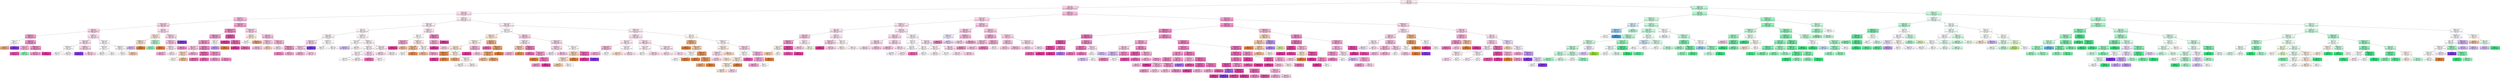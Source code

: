 digraph Tree {
node [shape=box, style="filled", color="black"] ;
0 [label="CCR <= 5.5\ngini = 0.783\nsamples = 28293\nvalue = [5892, 1371, 5088, 1324, 6218, 8400]\nclass = GDL", fillcolor="#fcebf5"] ;
1 [label="CCR <= 0.55\ngini = 0.674\nsamples = 16895\nvalue = [4068, 333, 84, 488, 4346, 7576]\nclass = GDL", fillcolor="#f8cce6"] ;
0 -> 1 [labeldistance=2.5, labelangle=45, headlabel="True"] ;
2 [label="sdComp <= 0.02\ngini = 0.683\nsamples = 9849\nvalue = [2812, 37, 32, 384, 2574, 4010]\nclass = GDL", fillcolor="#fbddee"] ;
1 -> 2 ;
3 [label="graphDepth <= 9.0\ngini = 0.632\nsamples = 2010\nvalue = [420, 18, 32, 0, 520, 1020]\nclass = GDL", fillcolor="#f6bdde"] ;
2 -> 3 ;
4 [label="sdComm <= 0.065\ngini = 0.644\nsamples = 1300\nvalue = [268, 8, 16, 0, 402, 606]\nclass = GDL", fillcolor="#f9d2e9"] ;
3 -> 4 ;
5 [label="nbproc <= 4.5\ngini = 0.65\nsamples = 1000\nvalue = [238, 8, 8, 0, 286, 460]\nclass = GDL", fillcolor="#f9cfe7"] ;
4 -> 5 ;
6 [label="graphDepth <= 3.5\ngini = 0.576\nsamples = 232\nvalue = [40, 0, 8, 0, 46, 138]\nclass = GDL", fillcolor="#f29dcf"] ;
5 -> 6 ;
7 [label="sdComm <= 0.02\ngini = 0.5\nsamples = 12\nvalue = [6, 0, 0, 0, 6, 0]\nclass = eft", fillcolor="#ffffff"] ;
6 -> 7 ;
8 [label="gini = 0.375\nsamples = 8\nvalue = [6, 0, 0, 0, 2, 0]\nclass = eft", fillcolor="#eeab7b"] ;
7 -> 8 ;
9 [label="gini = 0.0\nsamples = 4\nvalue = [0, 0, 0, 0, 4, 0]\nclass = DL", fillcolor="#8139e5"] ;
7 -> 9 ;
10 [label="sdComm <= 0.02\ngini = 0.548\nsamples = 220\nvalue = [34, 0, 8, 0, 40, 138]\nclass = GDL", fillcolor="#f193ca"] ;
6 -> 10 ;
11 [label="graphSize <= 22.5\ngini = 0.604\nsamples = 30\nvalue = [0, 0, 8, 0, 6, 16]\nclass = GDL", fillcolor="#f6b7db"] ;
10 -> 11 ;
12 [label="gini = 0.198\nsamples = 18\nvalue = [0, 0, 0, 0, 2, 16]\nclass = GDL", fillcolor="#e852a9"] ;
11 -> 12 ;
13 [label="gini = 0.444\nsamples = 12\nvalue = [0, 0, 8, 0, 4, 0]\nclass = OLB", fillcolor="#9cf2c0"] ;
11 -> 13 ;
14 [label="graphSize <= 22.5\ngini = 0.524\nsamples = 190\nvalue = [34, 0, 0, 0, 34, 122]\nclass = GDL", fillcolor="#f08fc8"] ;
10 -> 14 ;
15 [label="gini = 0.553\nsamples = 174\nvalue = [34, 0, 0, 0, 34, 106]\nclass = GDL", fillcolor="#f299cd"] ;
14 -> 15 ;
16 [label="gini = 0.0\nsamples = 16\nvalue = [0, 0, 0, 0, 0, 16]\nclass = GDL", fillcolor="#e5399d"] ;
14 -> 16 ;
17 [label="graphSize <= 22.5\ngini = 0.66\nsamples = 768\nvalue = [198, 8, 0, 0, 240, 322]\nclass = GDL", fillcolor="#fbe0f0"] ;
5 -> 17 ;
18 [label="sdComm <= 0.02\ngini = 0.649\nsamples = 636\nvalue = [156, 0, 0, 0, 204, 276]\nclass = GDL", fillcolor="#fbdeef"] ;
17 -> 18 ;
19 [label="graphDepth <= 3.5\ngini = 0.661\nsamples = 192\nvalue = [52, 0, 0, 0, 68, 72]\nclass = GDL", fillcolor="#fef9fc"] ;
18 -> 19 ;
20 [label="gini = 0.667\nsamples = 48\nvalue = [16, 0, 0, 0, 16, 16]\nclass = eft", fillcolor="#ffffff"] ;
19 -> 20 ;
21 [label="gini = 0.656\nsamples = 144\nvalue = [36, 0, 0, 0, 52, 56]\nclass = GDL", fillcolor="#fef6fb"] ;
19 -> 21 ;
22 [label="graphDepth <= 3.5\ngini = 0.64\nsamples = 444\nvalue = [104, 0, 0, 0, 136, 204]\nclass = GDL", fillcolor="#f9d3e9"] ;
18 -> 22 ;
23 [label="gini = 0.0\nsamples = 4\nvalue = [0, 0, 0, 0, 4, 0]\nclass = DL", fillcolor="#8139e5"] ;
22 -> 23 ;
24 [label="gini = 0.639\nsamples = 440\nvalue = [104, 0, 0, 0, 132, 204]\nclass = GDL", fillcolor="#f9d1e8"] ;
22 -> 24 ;
25 [label="sdComm <= 0.02\ngini = 0.699\nsamples = 132\nvalue = [42, 8, 0, 0, 36, 46]\nclass = GDL", fillcolor="#fef6fb"] ;
17 -> 25 ;
26 [label="graphSize <= 40.0\ngini = 0.658\nsamples = 70\nvalue = [26, 0, 0, 0, 18, 26]\nclass = eft", fillcolor="#ffffff"] ;
25 -> 26 ;
27 [label="gini = 0.654\nsamples = 66\nvalue = [26, 0, 0, 0, 16, 24]\nclass = eft", fillcolor="#fef9f6"] ;
26 -> 27 ;
28 [label="gini = 0.5\nsamples = 4\nvalue = [0, 0, 0, 0, 2, 2]\nclass = DL", fillcolor="#ffffff"] ;
26 -> 28 ;
29 [label="graphDepth <= 6.5\ngini = 0.728\nsamples = 62\nvalue = [16, 8, 0, 0, 18, 20]\nclass = GDL", fillcolor="#fef6fb"] ;
25 -> 29 ;
30 [label="gini = 0.722\nsamples = 48\nvalue = [8, 8, 0, 0, 16, 16]\nclass = DL", fillcolor="#ffffff"] ;
29 -> 30 ;
31 [label="gini = 0.571\nsamples = 14\nvalue = [8, 0, 0, 0, 2, 4]\nclass = eft", fillcolor="#f5cdb0"] ;
29 -> 31 ;
32 [label="nbproc <= 4.5\ngini = 0.603\nsamples = 300\nvalue = [30, 0, 8, 0, 116, 146]\nclass = GDL", fillcolor="#fbdfef"] ;
4 -> 32 ;
33 [label="graphSize <= 22.5\ngini = 0.731\nsamples = 38\nvalue = [14, 0, 8, 0, 8, 8]\nclass = eft", fillcolor="#fae6d7"] ;
32 -> 33 ;
34 [label="graphDepth <= 3.5\ngini = 0.611\nsamples = 24\nvalue = [12, 0, 0, 0, 8, 4]\nclass = eft", fillcolor="#f8e0ce"] ;
33 -> 34 ;
35 [label="gini = 0.625\nsamples = 16\nvalue = [4, 0, 0, 0, 8, 4]\nclass = DL", fillcolor="#d5bdf6"] ;
34 -> 35 ;
36 [label="gini = 0.0\nsamples = 8\nvalue = [8, 0, 0, 0, 0, 0]\nclass = eft", fillcolor="#e58139"] ;
34 -> 36 ;
37 [label="graphSize <= 40.0\ngini = 0.571\nsamples = 14\nvalue = [2, 0, 8, 0, 0, 4]\nclass = OLB", fillcolor="#b0f5cd"] ;
33 -> 37 ;
38 [label="gini = 0.444\nsamples = 12\nvalue = [0, 0, 8, 0, 0, 4]\nclass = OLB", fillcolor="#9cf2c0"] ;
37 -> 38 ;
39 [label="gini = 0.0\nsamples = 2\nvalue = [2, 0, 0, 0, 0, 0]\nclass = eft", fillcolor="#e58139"] ;
37 -> 39 ;
40 [label="graphDepth <= 6.5\ngini = 0.549\nsamples = 262\nvalue = [16, 0, 0, 0, 108, 138]\nclass = GDL", fillcolor="#fad8ec"] ;
32 -> 40 ;
41 [label="graphSize <= 22.5\ngini = 0.543\nsamples = 248\nvalue = [16, 0, 0, 0, 94, 138]\nclass = GDL", fillcolor="#f8c6e3"] ;
40 -> 41 ;
42 [label="graphDepth <= 3.5\ngini = 0.579\nsamples = 168\nvalue = [16, 0, 0, 0, 70, 82]\nclass = GDL", fillcolor="#fce7f3"] ;
41 -> 42 ;
43 [label="gini = 0.469\nsamples = 16\nvalue = [0, 0, 0, 0, 6, 10]\nclass = GDL", fillcolor="#f5b0d8"] ;
42 -> 43 ;
44 [label="gini = 0.587\nsamples = 152\nvalue = [16, 0, 0, 0, 64, 72]\nclass = GDL", fillcolor="#fdedf6"] ;
42 -> 44 ;
45 [label="gini = 0.42\nsamples = 80\nvalue = [0, 0, 0, 0, 24, 56]\nclass = GDL", fillcolor="#f08ec7"] ;
41 -> 45 ;
46 [label="gini = 0.0\nsamples = 14\nvalue = [0, 0, 0, 0, 14, 0]\nclass = DL", fillcolor="#8139e5"] ;
40 -> 46 ;
47 [label="sdComm <= 0.065\ngini = 0.586\nsamples = 710\nvalue = [152, 10, 16, 0, 118, 414]\nclass = GDL", fillcolor="#f3a2d1"] ;
3 -> 47 ;
48 [label="graphDepth <= 25.5\ngini = 0.515\nsamples = 434\nvalue = [68, 10, 0, 0, 70, 286]\nclass = GDL", fillcolor="#f08ac5"] ;
47 -> 48 ;
49 [label="graphSize <= 75.0\ngini = 0.564\nsamples = 356\nvalue = [60, 10, 0, 0, 70, 216]\nclass = GDL", fillcolor="#f29acd"] ;
48 -> 49 ;
50 [label="sdComm <= 0.02\ngini = 0.543\nsamples = 336\nvalue = [52, 10, 0, 0, 62, 212]\nclass = GDL", fillcolor="#f193c9"] ;
49 -> 50 ;
51 [label="nbproc <= 4.5\ngini = 0.643\nsamples = 74\nvalue = [16, 2, 0, 0, 20, 36]\nclass = GDL", fillcolor="#f7c4e2"] ;
50 -> 51 ;
52 [label="graphSize <= 40.0\ngini = 0.691\nsamples = 18\nvalue = [8, 2, 0, 0, 4, 4]\nclass = eft", fillcolor="#f8dbc6"] ;
51 -> 52 ;
53 [label="gini = 0.667\nsamples = 12\nvalue = [4, 0, 0, 0, 4, 4]\nclass = eft", fillcolor="#ffffff"] ;
52 -> 53 ;
54 [label="gini = 0.444\nsamples = 6\nvalue = [4, 2, 0, 0, 0, 0]\nclass = eft", fillcolor="#f2c09c"] ;
52 -> 54 ;
55 [label="gini = 0.571\nsamples = 56\nvalue = [8, 0, 0, 0, 16, 32]\nclass = GDL", fillcolor="#f5b0d8"] ;
51 -> 55 ;
56 [label="nbproc <= 4.5\ngini = 0.503\nsamples = 262\nvalue = [36, 8, 0, 0, 42, 176]\nclass = GDL", fillcolor="#ef86c3"] ;
50 -> 56 ;
57 [label="graphSize <= 40.0\ngini = 0.384\nsamples = 88\nvalue = [4, 8, 0, 0, 8, 68]\nclass = GDL", fillcolor="#ec6ab6"] ;
56 -> 57 ;
58 [label="gini = 0.388\nsamples = 68\nvalue = [0, 8, 0, 0, 8, 52]\nclass = GDL", fillcolor="#ec6eb7"] ;
57 -> 58 ;
59 [label="gini = 0.32\nsamples = 20\nvalue = [4, 0, 0, 0, 0, 16]\nclass = GDL", fillcolor="#ec6ab6"] ;
57 -> 59 ;
60 [label="graphSize <= 40.0\ngini = 0.543\nsamples = 174\nvalue = [32, 0, 0, 0, 34, 108]\nclass = GDL", fillcolor="#f196cb"] ;
56 -> 60 ;
61 [label="gini = 0.554\nsamples = 112\nvalue = [20, 0, 0, 0, 24, 68]\nclass = GDL", fillcolor="#f29cce"] ;
60 -> 61 ;
62 [label="gini = 0.52\nsamples = 62\nvalue = [12, 0, 0, 0, 10, 40]\nclass = GDL", fillcolor="#f090c8"] ;
60 -> 62 ;
63 [label="sdComm <= 0.02\ngini = 0.64\nsamples = 20\nvalue = [8, 0, 0, 0, 8, 4]\nclass = eft", fillcolor="#ffffff"] ;
49 -> 63 ;
64 [label="gini = 0.444\nsamples = 12\nvalue = [0, 0, 0, 0, 8, 4]\nclass = DL", fillcolor="#c09cf2"] ;
63 -> 64 ;
65 [label="gini = 0.0\nsamples = 8\nvalue = [8, 0, 0, 0, 0, 0]\nclass = eft", fillcolor="#e58139"] ;
63 -> 65 ;
66 [label="sdComm <= 0.02\ngini = 0.184\nsamples = 78\nvalue = [8, 0, 0, 0, 0, 70]\nclass = GDL", fillcolor="#e850a8"] ;
48 -> 66 ;
67 [label="gini = 0.0\nsamples = 36\nvalue = [0, 0, 0, 0, 0, 36]\nclass = GDL", fillcolor="#e5399d"] ;
66 -> 67 ;
68 [label="nbproc <= 4.5\ngini = 0.308\nsamples = 42\nvalue = [8, 0, 0, 0, 0, 34]\nclass = GDL", fillcolor="#eb68b4"] ;
66 -> 68 ;
69 [label="gini = 0.0\nsamples = 2\nvalue = [0, 0, 0, 0, 0, 2]\nclass = GDL", fillcolor="#e5399d"] ;
68 -> 69 ;
70 [label="gini = 0.32\nsamples = 40\nvalue = [8, 0, 0, 0, 0, 32]\nclass = GDL", fillcolor="#ec6ab6"] ;
68 -> 70 ;
71 [label="graphSize <= 40.0\ngini = 0.659\nsamples = 276\nvalue = [84, 0, 16, 0, 48, 128]\nclass = GDL", fillcolor="#f9d2e9"] ;
47 -> 71 ;
72 [label="nbproc <= 4.5\ngini = 0.648\nsamples = 64\nvalue = [28, 0, 0, 0, 16, 20]\nclass = eft", fillcolor="#fae8db"] ;
71 -> 72 ;
73 [label="gini = 0.661\nsamples = 44\nvalue = [12, 0, 0, 0, 16, 16]\nclass = DL", fillcolor="#ffffff"] ;
72 -> 73 ;
74 [label="gini = 0.32\nsamples = 20\nvalue = [16, 0, 0, 0, 0, 4]\nclass = eft", fillcolor="#eca06a"] ;
72 -> 74 ;
75 [label="nbproc <= 4.5\ngini = 0.642\nsamples = 212\nvalue = [56, 0, 16, 0, 32, 108]\nclass = GDL", fillcolor="#f6bdde"] ;
71 -> 75 ;
76 [label="graphDepth <= 25.5\ngini = 0.628\nsamples = 74\nvalue = [22, 0, 16, 0, 0, 36]\nclass = GDL", fillcolor="#f8cae5"] ;
75 -> 76 ;
77 [label="gini = 0.625\nsamples = 64\nvalue = [16, 0, 16, 0, 0, 32]\nclass = GDL", fillcolor="#f6bdde"] ;
76 -> 77 ;
78 [label="gini = 0.48\nsamples = 10\nvalue = [6, 0, 0, 0, 0, 4]\nclass = eft", fillcolor="#f6d5bd"] ;
76 -> 78 ;
79 [label="graphSize <= 75.0\ngini = 0.613\nsamples = 138\nvalue = [34, 0, 0, 0, 32, 72]\nclass = GDL", fillcolor="#f6b7db"] ;
75 -> 79 ;
80 [label="gini = 0.654\nsamples = 76\nvalue = [20, 0, 0, 0, 24, 32]\nclass = GDL", fillcolor="#fbe1f0"] ;
79 -> 80 ;
81 [label="graphDepth <= 25.5\ngini = 0.516\nsamples = 62\nvalue = [14, 0, 0, 0, 8, 40]\nclass = GDL", fillcolor="#f194ca"] ;
79 -> 81 ;
82 [label="gini = 0.415\nsamples = 34\nvalue = [10, 0, 0, 0, 0, 24]\nclass = GDL", fillcolor="#f08bc6"] ;
81 -> 82 ;
83 [label="gini = 0.571\nsamples = 28\nvalue = [4, 0, 0, 0, 8, 16]\nclass = GDL", fillcolor="#f5b0d8"] ;
81 -> 83 ;
84 [label="sdComm <= 0.02\ngini = 0.69\nsamples = 7839\nvalue = [2392, 19, 0, 384, 2054, 2990]\nclass = GDL", fillcolor="#fce9f4"] ;
2 -> 84 ;
85 [label="graphSize <= 40.0\ngini = 0.669\nsamples = 2820\nvalue = [846, 4, 0, 20, 888, 1062]\nclass = GDL", fillcolor="#fdedf6"] ;
84 -> 85 ;
86 [label="nbproc <= 4.5\ngini = 0.67\nsamples = 2666\nvalue = [786, 4, 0, 20, 868, 988]\nclass = GDL", fillcolor="#fdf2f8"] ;
85 -> 86 ;
87 [label="sdComp <= 0.065\ngini = 0.686\nsamples = 548\nvalue = [176, 4, 0, 20, 140, 208]\nclass = GDL", fillcolor="#fdeef7"] ;
86 -> 87 ;
88 [label="graphSize <= 22.5\ngini = 0.634\nsamples = 222\nvalue = [70, 0, 0, 0, 48, 104]\nclass = GDL", fillcolor="#f9d3e9"] ;
87 -> 88 ;
89 [label="graphDepth <= 3.5\ngini = 0.629\nsamples = 218\nvalue = [70, 0, 0, 0, 44, 104]\nclass = GDL", fillcolor="#f9d2e8"] ;
88 -> 89 ;
90 [label="gini = 0.595\nsamples = 22\nvalue = [6, 0, 0, 0, 4, 12]\nclass = GDL", fillcolor="#f5b5da"] ;
89 -> 90 ;
91 [label="gini = 0.631\nsamples = 196\nvalue = [64, 0, 0, 0, 40, 92]\nclass = GDL", fillcolor="#f9d5ea"] ;
89 -> 91 ;
92 [label="gini = 0.0\nsamples = 4\nvalue = [0, 0, 0, 0, 4, 0]\nclass = DL", fillcolor="#8139e5"] ;
88 -> 92 ;
93 [label="graphDepth <= 3.5\ngini = 0.709\nsamples = 326\nvalue = [106, 4, 0, 20, 92, 104]\nclass = eft", fillcolor="#fffefd"] ;
87 -> 93 ;
94 [label="gini = 0.706\nsamples = 58\nvalue = [18, 4, 0, 0, 18, 18]\nclass = eft", fillcolor="#ffffff"] ;
93 -> 94 ;
95 [label="gini = 0.707\nsamples = 268\nvalue = [88, 0, 0, 20, 74, 86]\nclass = eft", fillcolor="#fffefd"] ;
93 -> 95 ;
96 [label="graphDepth <= 3.5\ngini = 0.663\nsamples = 2118\nvalue = [610, 0, 0, 0, 728, 780]\nclass = GDL", fillcolor="#fef8fb"] ;
86 -> 96 ;
97 [label="sdComp <= 0.065\ngini = 0.665\nsamples = 426\nvalue = [148, 0, 0, 0, 150, 128]\nclass = DL", fillcolor="#fefeff"] ;
96 -> 97 ;
98 [label="gini = 0.614\nsamples = 58\nvalue = [12, 0, 0, 0, 30, 16]\nclass = DL", fillcolor="#d5bdf6"] ;
97 -> 98 ;
99 [label="gini = 0.664\nsamples = 368\nvalue = [136, 0, 0, 0, 120, 112]\nclass = eft", fillcolor="#fdf7f2"] ;
97 -> 99 ;
100 [label="graphDepth <= 7.5\ngini = 0.66\nsamples = 1692\nvalue = [462, 0, 0, 0, 578, 652]\nclass = GDL", fillcolor="#fdf2f8"] ;
96 -> 100 ;
101 [label="graphSize <= 22.5\ngini = 0.659\nsamples = 1308\nvalue = [344, 0, 0, 0, 460, 504]\nclass = GDL", fillcolor="#fef5fa"] ;
100 -> 101 ;
102 [label="sdComp <= 0.065\ngini = 0.66\nsamples = 1204\nvalue = [324, 0, 0, 0, 424, 456]\nclass = GDL", fillcolor="#fef7fb"] ;
101 -> 102 ;
103 [label="gini = 0.663\nsamples = 436\nvalue = [124, 0, 0, 0, 156, 156]\nclass = DL", fillcolor="#ffffff"] ;
102 -> 103 ;
104 [label="gini = 0.658\nsamples = 768\nvalue = [200, 0, 0, 0, 268, 300]\nclass = GDL", fillcolor="#fdf2f9"] ;
102 -> 104 ;
105 [label="sdComp <= 0.065\ngini = 0.63\nsamples = 104\nvalue = [20, 0, 0, 0, 36, 48]\nclass = GDL", fillcolor="#fadcee"] ;
101 -> 105 ;
106 [label="gini = 0.32\nsamples = 20\nvalue = [0, 0, 0, 0, 4, 16]\nclass = GDL", fillcolor="#ec6ab6"] ;
105 -> 106 ;
107 [label="gini = 0.653\nsamples = 84\nvalue = [20, 0, 0, 0, 32, 32]\nclass = DL", fillcolor="#ffffff"] ;
105 -> 107 ;
108 [label="sdComp <= 0.065\ngini = 0.663\nsamples = 384\nvalue = [118, 0, 0, 0, 118, 148]\nclass = GDL", fillcolor="#fce9f4"] ;
100 -> 108 ;
109 [label="gini = 0.656\nsamples = 124\nvalue = [36, 0, 0, 0, 36, 52]\nclass = GDL", fillcolor="#fadbed"] ;
108 -> 109 ;
110 [label="gini = 0.665\nsamples = 260\nvalue = [82, 0, 0, 0, 82, 96]\nclass = GDL", fillcolor="#fdeff7"] ;
108 -> 110 ;
111 [label="graphSize <= 75.0\ngini = 0.6\nsamples = 154\nvalue = [60, 0, 0, 0, 20, 74]\nclass = GDL", fillcolor="#fbe2f0"] ;
85 -> 111 ;
112 [label="nbproc <= 4.5\ngini = 0.622\nsamples = 124\nvalue = [52, 0, 0, 0, 20, 52]\nclass = eft", fillcolor="#ffffff"] ;
111 -> 112 ;
113 [label="sdComp <= 0.065\ngini = 0.551\nsamples = 30\nvalue = [8, 0, 0, 0, 4, 18]\nclass = GDL", fillcolor="#f3a5d2"] ;
112 -> 113 ;
114 [label="gini = 0.0\nsamples = 18\nvalue = [0, 0, 0, 0, 0, 18]\nclass = GDL", fillcolor="#e5399d"] ;
113 -> 114 ;
115 [label="gini = 0.444\nsamples = 12\nvalue = [8, 0, 0, 0, 4, 0]\nclass = eft", fillcolor="#f2c09c"] ;
113 -> 115 ;
116 [label="graphDepth <= 12.5\ngini = 0.621\nsamples = 94\nvalue = [44, 0, 0, 0, 16, 34]\nclass = eft", fillcolor="#fbeade"] ;
112 -> 116 ;
117 [label="sdComp <= 0.065\ngini = 0.52\nsamples = 28\nvalue = [18, 0, 0, 0, 4, 6]\nclass = eft", fillcolor="#f1ba93"] ;
116 -> 117 ;
118 [label="gini = 0.667\nsamples = 12\nvalue = [4, 0, 0, 0, 4, 4]\nclass = eft", fillcolor="#ffffff"] ;
117 -> 118 ;
119 [label="gini = 0.219\nsamples = 16\nvalue = [14, 0, 0, 0, 0, 2]\nclass = eft", fillcolor="#e99355"] ;
117 -> 119 ;
120 [label="sdComp <= 0.065\ngini = 0.632\nsamples = 66\nvalue = [26, 0, 0, 0, 12, 28]\nclass = GDL", fillcolor="#fef5fa"] ;
116 -> 120 ;
121 [label="gini = 0.531\nsamples = 32\nvalue = [20, 0, 0, 0, 4, 8]\nclass = eft", fillcolor="#f2c09c"] ;
120 -> 121 ;
122 [label="gini = 0.567\nsamples = 34\nvalue = [6, 0, 0, 0, 8, 20]\nclass = GDL", fillcolor="#f3a4d2"] ;
120 -> 122 ;
123 [label="sdComp <= 0.065\ngini = 0.391\nsamples = 30\nvalue = [8, 0, 0, 0, 0, 22]\nclass = GDL", fillcolor="#ee81c1"] ;
111 -> 123 ;
124 [label="nbproc <= 4.5\ngini = 0.463\nsamples = 22\nvalue = [8, 0, 0, 0, 0, 14]\nclass = GDL", fillcolor="#f4aad5"] ;
123 -> 124 ;
125 [label="gini = 0.0\nsamples = 4\nvalue = [0, 0, 0, 0, 0, 4]\nclass = GDL", fillcolor="#e5399d"] ;
124 -> 125 ;
126 [label="gini = 0.494\nsamples = 18\nvalue = [8, 0, 0, 0, 0, 10]\nclass = GDL", fillcolor="#fad7eb"] ;
124 -> 126 ;
127 [label="gini = 0.0\nsamples = 8\nvalue = [0, 0, 0, 0, 0, 8]\nclass = GDL", fillcolor="#e5399d"] ;
123 -> 127 ;
128 [label="sdComp <= 0.065\ngini = 0.698\nsamples = 5019\nvalue = [1546, 15, 0, 364, 1166, 1928]\nclass = GDL", fillcolor="#fce9f4"] ;
84 -> 128 ;
129 [label="sdComm <= 0.065\ngini = 0.653\nsamples = 1248\nvalue = [470, 4, 0, 0, 288, 486]\nclass = GDL", fillcolor="#fefbfd"] ;
128 -> 129 ;
130 [label="graphSize <= 40.0\ngini = 0.631\nsamples = 746\nvalue = [346, 0, 0, 0, 148, 252]\nclass = eft", fillcolor="#fae7d9"] ;
129 -> 130 ;
131 [label="graphDepth <= 7.5\ngini = 0.645\nsamples = 656\nvalue = [280, 0, 0, 0, 144, 232]\nclass = eft", fillcolor="#fcf1e9"] ;
130 -> 131 ;
132 [label="nbproc <= 4.5\ngini = 0.641\nsamples = 544\nvalue = [248, 0, 0, 0, 128, 168]\nclass = eft", fillcolor="#f9e4d5"] ;
131 -> 132 ;
133 [label="graphDepth <= 3.5\ngini = 0.19\nsamples = 58\nvalue = [52, 0, 0, 0, 4, 2]\nclass = eft", fillcolor="#e88f4f"] ;
132 -> 133 ;
134 [label="gini = 0.0\nsamples = 2\nvalue = [0, 0, 0, 0, 0, 2]\nclass = GDL", fillcolor="#e5399d"] ;
133 -> 134 ;
135 [label="gini = 0.133\nsamples = 56\nvalue = [52, 0, 0, 0, 4, 0]\nclass = eft", fillcolor="#e78b48"] ;
133 -> 135 ;
136 [label="graphDepth <= 3.5\ngini = 0.656\nsamples = 486\nvalue = [196, 0, 0, 0, 124, 166]\nclass = eft", fillcolor="#fdf3ec"] ;
132 -> 136 ;
137 [label="gini = 0.449\nsamples = 28\nvalue = [20, 0, 0, 0, 4, 4]\nclass = eft", fillcolor="#eeab7b"] ;
136 -> 137 ;
138 [label="graphSize <= 22.5\ngini = 0.659\nsamples = 458\nvalue = [176, 0, 0, 0, 120, 162]\nclass = eft", fillcolor="#fef9f6"] ;
136 -> 138 ;
139 [label="gini = 0.658\nsamples = 400\nvalue = [156, 0, 0, 0, 104, 140]\nclass = eft", fillcolor="#fdf7f3"] ;
138 -> 139 ;
140 [label="gini = 0.661\nsamples = 58\nvalue = [20, 0, 0, 0, 16, 22]\nclass = GDL", fillcolor="#fef5fa"] ;
138 -> 140 ;
141 [label="nbproc <= 4.5\ngini = 0.571\nsamples = 112\nvalue = [32, 0, 0, 0, 16, 64]\nclass = GDL", fillcolor="#f5b0d8"] ;
131 -> 141 ;
142 [label="gini = 0.0\nsamples = 16\nvalue = [0, 0, 0, 0, 0, 16]\nclass = GDL", fillcolor="#e5399d"] ;
141 -> 142 ;
143 [label="gini = 0.611\nsamples = 96\nvalue = [32, 0, 0, 0, 16, 48]\nclass = GDL", fillcolor="#f8cee6"] ;
141 -> 143 ;
144 [label="nbproc <= 4.5\ngini = 0.411\nsamples = 90\nvalue = [66, 0, 0, 0, 4, 20]\nclass = eft", fillcolor="#eeac7d"] ;
130 -> 144 ;
145 [label="gini = 0.32\nsamples = 10\nvalue = [2, 0, 0, 0, 0, 8]\nclass = GDL", fillcolor="#ec6ab6"] ;
144 -> 145 ;
146 [label="graphSize <= 75.0\ngini = 0.335\nsamples = 80\nvalue = [64, 0, 0, 0, 4, 12]\nclass = eft", fillcolor="#eb9f68"] ;
144 -> 146 ;
147 [label="graphDepth <= 12.5\ngini = 0.398\nsamples = 64\nvalue = [48, 0, 0, 0, 4, 12]\nclass = eft", fillcolor="#eda876"] ;
146 -> 147 ;
148 [label="gini = 0.444\nsamples = 12\nvalue = [8, 0, 0, 0, 0, 4]\nclass = eft", fillcolor="#f2c09c"] ;
147 -> 148 ;
149 [label="gini = 0.379\nsamples = 52\nvalue = [40, 0, 0, 0, 4, 8]\nclass = eft", fillcolor="#eca36f"] ;
147 -> 149 ;
150 [label="gini = 0.0\nsamples = 16\nvalue = [16, 0, 0, 0, 0, 0]\nclass = eft", fillcolor="#e58139"] ;
146 -> 150 ;
151 [label="nbproc <= 4.5\ngini = 0.644\nsamples = 502\nvalue = [124, 4, 0, 0, 140, 234]\nclass = GDL", fillcolor="#f8cce6"] ;
129 -> 151 ;
152 [label="graphSize <= 22.5\ngini = 0.621\nsamples = 94\nvalue = [36, 4, 0, 0, 10, 44]\nclass = GDL", fillcolor="#fbe4f1"] ;
151 -> 152 ;
153 [label="graphDepth <= 3.5\ngini = 0.608\nsamples = 50\nvalue = [28, 4, 0, 0, 6, 12]\nclass = eft", fillcolor="#f4caac"] ;
152 -> 153 ;
154 [label="gini = 0.595\nsamples = 22\nvalue = [4, 0, 0, 0, 6, 12]\nclass = GDL", fillcolor="#f5b5da"] ;
153 -> 154 ;
155 [label="gini = 0.245\nsamples = 28\nvalue = [24, 4, 0, 0, 0, 0]\nclass = eft", fillcolor="#e9965a"] ;
153 -> 155 ;
156 [label="graphDepth <= 7.5\ngini = 0.43\nsamples = 44\nvalue = [8, 0, 0, 0, 4, 32]\nclass = GDL", fillcolor="#ee7bbe"] ;
152 -> 156 ;
157 [label="gini = 0.379\nsamples = 26\nvalue = [2, 0, 0, 0, 4, 20]\nclass = GDL", fillcolor="#ec6fb8"] ;
156 -> 157 ;
158 [label="graphSize <= 40.0\ngini = 0.444\nsamples = 18\nvalue = [6, 0, 0, 0, 0, 12]\nclass = GDL", fillcolor="#f29cce"] ;
156 -> 158 ;
159 [label="gini = 0.0\nsamples = 2\nvalue = [2, 0, 0, 0, 0, 0]\nclass = eft", fillcolor="#e58139"] ;
158 -> 159 ;
160 [label="graphSize <= 75.0\ngini = 0.375\nsamples = 16\nvalue = [4, 0, 0, 0, 0, 12]\nclass = GDL", fillcolor="#ee7bbe"] ;
158 -> 160 ;
161 [label="gini = 0.444\nsamples = 12\nvalue = [4, 0, 0, 0, 0, 8]\nclass = GDL", fillcolor="#f29cce"] ;
160 -> 161 ;
162 [label="gini = 0.0\nsamples = 4\nvalue = [0, 0, 0, 0, 0, 4]\nclass = GDL", fillcolor="#e5399d"] ;
160 -> 162 ;
163 [label="graphSize <= 22.5\ngini = 0.635\nsamples = 408\nvalue = [88, 0, 0, 0, 130, 190]\nclass = GDL", fillcolor="#f9d4ea"] ;
151 -> 163 ;
164 [label="graphDepth <= 3.5\ngini = 0.613\nsamples = 320\nvalue = [52, 0, 0, 0, 112, 156]\nclass = GDL", fillcolor="#fad5ea"] ;
163 -> 164 ;
165 [label="gini = 0.664\nsamples = 64\nvalue = [20, 0, 0, 0, 24, 20]\nclass = DL", fillcolor="#f4edfd"] ;
164 -> 165 ;
166 [label="gini = 0.584\nsamples = 256\nvalue = [32, 0, 0, 0, 88, 136]\nclass = GDL", fillcolor="#f8c6e3"] ;
164 -> 166 ;
167 [label="graphSize <= 75.0\ngini = 0.642\nsamples = 88\nvalue = [36, 0, 0, 0, 18, 34]\nclass = eft", fillcolor="#fefaf8"] ;
163 -> 167 ;
168 [label="graphSize <= 40.0\ngini = 0.607\nsamples = 68\nvalue = [36, 0, 0, 0, 14, 18]\nclass = eft", fillcolor="#f6d2b8"] ;
167 -> 168 ;
169 [label="graphDepth <= 7.5\ngini = 0.638\nsamples = 60\nvalue = [28, 0, 0, 0, 14, 18]\nclass = eft", fillcolor="#f9e1d0"] ;
168 -> 169 ;
170 [label="gini = 0.54\nsamples = 20\nvalue = [12, 0, 0, 0, 6, 2]\nclass = eft", fillcolor="#f4c9aa"] ;
169 -> 170 ;
171 [label="gini = 0.64\nsamples = 40\nvalue = [16, 0, 0, 0, 8, 16]\nclass = eft", fillcolor="#ffffff"] ;
169 -> 171 ;
172 [label="gini = 0.0\nsamples = 8\nvalue = [8, 0, 0, 0, 0, 0]\nclass = eft", fillcolor="#e58139"] ;
168 -> 172 ;
173 [label="graphDepth <= 25.5\ngini = 0.32\nsamples = 20\nvalue = [0, 0, 0, 0, 4, 16]\nclass = GDL", fillcolor="#ec6ab6"] ;
167 -> 173 ;
174 [label="gini = 0.0\nsamples = 16\nvalue = [0, 0, 0, 0, 0, 16]\nclass = GDL", fillcolor="#e5399d"] ;
173 -> 174 ;
175 [label="gini = 0.0\nsamples = 4\nvalue = [0, 0, 0, 0, 4, 0]\nclass = DL", fillcolor="#8139e5"] ;
173 -> 175 ;
176 [label="graphSize <= 22.5\ngini = 0.709\nsamples = 3771\nvalue = [1076, 11, 0, 364, 878, 1442]\nclass = GDL", fillcolor="#fbe4f2"] ;
128 -> 176 ;
177 [label="graphDepth <= 3.5\ngini = 0.712\nsamples = 3209\nvalue = [856, 11, 0, 336, 766, 1240]\nclass = GDL", fillcolor="#fbdfef"] ;
176 -> 177 ;
178 [label="nbproc <= 4.5\ngini = 0.686\nsamples = 797\nvalue = [258, 5, 0, 48, 164, 322]\nclass = GDL", fillcolor="#fce7f3"] ;
177 -> 178 ;
179 [label="sdComm <= 0.065\ngini = 0.619\nsamples = 147\nvalue = [26, 5, 0, 0, 38, 78]\nclass = GDL", fillcolor="#f5b6db"] ;
178 -> 179 ;
180 [label="gini = 0.561\nsamples = 114\nvalue = [14, 0, 0, 0, 34, 66]\nclass = GDL", fillcolor="#f5b0d8"] ;
179 -> 180 ;
181 [label="gini = 0.698\nsamples = 33\nvalue = [12, 5, 0, 0, 4, 12]\nclass = eft", fillcolor="#ffffff"] ;
179 -> 181 ;
182 [label="sdComm <= 0.065\ngini = 0.689\nsamples = 650\nvalue = [232, 0, 0, 48, 126, 244]\nclass = GDL", fillcolor="#fef9fc"] ;
178 -> 182 ;
183 [label="gini = 0.68\nsamples = 196\nvalue = [88, 0, 0, 16, 40, 52]\nclass = eft", fillcolor="#f8e0ce"] ;
182 -> 183 ;
184 [label="gini = 0.68\nsamples = 454\nvalue = [144, 0, 0, 32, 86, 192]\nclass = GDL", fillcolor="#fbe0f0"] ;
182 -> 184 ;
185 [label="nbproc <= 4.5\ngini = 0.717\nsamples = 2412\nvalue = [598, 6, 0, 288, 602, 918]\nclass = GDL", fillcolor="#fadcee"] ;
177 -> 185 ;
186 [label="sdComm <= 0.065\ngini = 0.713\nsamples = 622\nvalue = [200, 6, 0, 72, 114, 230]\nclass = GDL", fillcolor="#fdf1f8"] ;
185 -> 186 ;
187 [label="gini = 0.711\nsamples = 394\nvalue = [136, 6, 0, 32, 86, 134]\nclass = eft", fillcolor="#fffefd"] ;
186 -> 187 ;
188 [label="gini = 0.698\nsamples = 228\nvalue = [64, 0, 0, 40, 28, 96]\nclass = GDL", fillcolor="#fad8ec"] ;
186 -> 188 ;
189 [label="sdComm <= 0.065\ngini = 0.714\nsamples = 1790\nvalue = [398, 0, 0, 216, 488, 688]\nclass = GDL", fillcolor="#fbe1f0"] ;
185 -> 189 ;
190 [label="gini = 0.722\nsamples = 776\nvalue = [208, 0, 0, 104, 178, 286]\nclass = GDL", fillcolor="#fbe4f2"] ;
189 -> 190 ;
191 [label="gini = 0.702\nsamples = 1014\nvalue = [190, 0, 0, 112, 310, 402]\nclass = GDL", fillcolor="#fce5f2"] ;
189 -> 191 ;
192 [label="nbproc <= 4.5\ngini = 0.675\nsamples = 562\nvalue = [220, 0, 0, 28, 112, 202]\nclass = eft", fillcolor="#fef9f5"] ;
176 -> 192 ;
193 [label="graphDepth <= 7.5\ngini = 0.464\nsamples = 60\nvalue = [42, 0, 0, 0, 10, 8]\nclass = eft", fillcolor="#eeae80"] ;
192 -> 193 ;
194 [label="gini = 0.0\nsamples = 20\nvalue = [20, 0, 0, 0, 0, 0]\nclass = eft", fillcolor="#e58139"] ;
193 -> 194 ;
195 [label="sdComm <= 0.065\ngini = 0.595\nsamples = 40\nvalue = [22, 0, 0, 0, 10, 8]\nclass = eft", fillcolor="#f5cdb0"] ;
193 -> 195 ;
196 [label="graphDepth <= 13.5\ngini = 0.667\nsamples = 24\nvalue = [8, 0, 0, 0, 8, 8]\nclass = eft", fillcolor="#ffffff"] ;
195 -> 196 ;
197 [label="gini = 0.64\nsamples = 20\nvalue = [4, 0, 0, 0, 8, 8]\nclass = DL", fillcolor="#ffffff"] ;
196 -> 197 ;
198 [label="gini = 0.0\nsamples = 4\nvalue = [4, 0, 0, 0, 0, 0]\nclass = eft", fillcolor="#e58139"] ;
196 -> 198 ;
199 [label="graphSize <= 40.0\ngini = 0.219\nsamples = 16\nvalue = [14, 0, 0, 0, 2, 0]\nclass = eft", fillcolor="#e99355"] ;
195 -> 199 ;
200 [label="gini = 0.0\nsamples = 4\nvalue = [4, 0, 0, 0, 0, 0]\nclass = eft", fillcolor="#e58139"] ;
199 -> 200 ;
201 [label="graphDepth <= 25.5\ngini = 0.278\nsamples = 12\nvalue = [10, 0, 0, 0, 2, 0]\nclass = eft", fillcolor="#ea9a61"] ;
199 -> 201 ;
202 [label="gini = 0.375\nsamples = 8\nvalue = [6, 0, 0, 0, 2, 0]\nclass = eft", fillcolor="#eeab7b"] ;
201 -> 202 ;
203 [label="gini = 0.0\nsamples = 4\nvalue = [4, 0, 0, 0, 0, 0]\nclass = eft", fillcolor="#e58139"] ;
201 -> 203 ;
204 [label="graphDepth <= 9.0\ngini = 0.681\nsamples = 502\nvalue = [178, 0, 0, 28, 102, 194]\nclass = GDL", fillcolor="#fef5fa"] ;
192 -> 204 ;
205 [label="sdComm <= 0.065\ngini = 0.688\nsamples = 254\nvalue = [104, 0, 0, 20, 50, 80]\nclass = eft", fillcolor="#fbeee4"] ;
204 -> 205 ;
206 [label="graphDepth <= 6.5\ngini = 0.655\nsamples = 100\nvalue = [30, 0, 0, 0, 28, 42]\nclass = GDL", fillcolor="#fbddee"] ;
205 -> 206 ;
207 [label="gini = 0.649\nsamples = 86\nvalue = [24, 0, 0, 0, 24, 38]\nclass = GDL", fillcolor="#f9d2e9"] ;
206 -> 207 ;
208 [label="gini = 0.653\nsamples = 14\nvalue = [6, 0, 0, 0, 4, 4]\nclass = eft", fillcolor="#fae6d7"] ;
206 -> 208 ;
209 [label="gini = 0.671\nsamples = 154\nvalue = [74, 0, 0, 20, 22, 38]\nclass = eft", fillcolor="#f7d8c2"] ;
205 -> 209 ;
210 [label="sdComm <= 0.065\ngini = 0.655\nsamples = 248\nvalue = [74, 0, 0, 8, 52, 114]\nclass = GDL", fillcolor="#f9d1e8"] ;
204 -> 210 ;
211 [label="graphDepth <= 25.5\ngini = 0.69\nsamples = 104\nvalue = [38, 0, 0, 8, 20, 38]\nclass = eft", fillcolor="#ffffff"] ;
210 -> 211 ;
212 [label="graphSize <= 75.0\ngini = 0.69\nsamples = 90\nvalue = [38, 0, 0, 8, 18, 26]\nclass = eft", fillcolor="#fae7da"] ;
211 -> 212 ;
213 [label="graphDepth <= 13.5\ngini = 0.695\nsamples = 88\nvalue = [36, 0, 0, 8, 18, 26]\nclass = eft", fillcolor="#fbebdf"] ;
212 -> 213 ;
214 [label="gini = 0.692\nsamples = 74\nvalue = [32, 0, 0, 8, 14, 20]\nclass = eft", fillcolor="#f9e3d3"] ;
213 -> 214 ;
215 [label="gini = 0.653\nsamples = 14\nvalue = [4, 0, 0, 0, 4, 6]\nclass = GDL", fillcolor="#fad7eb"] ;
213 -> 215 ;
216 [label="gini = 0.0\nsamples = 2\nvalue = [2, 0, 0, 0, 0, 0]\nclass = eft", fillcolor="#e58139"] ;
212 -> 216 ;
217 [label="gini = 0.245\nsamples = 14\nvalue = [0, 0, 0, 0, 2, 12]\nclass = GDL", fillcolor="#e95aad"] ;
211 -> 217 ;
218 [label="graphSize <= 75.0\ngini = 0.61\nsamples = 144\nvalue = [36, 0, 0, 0, 32, 76]\nclass = GDL", fillcolor="#f5b6db"] ;
210 -> 218 ;
219 [label="graphDepth <= 13.5\ngini = 0.59\nsamples = 136\nvalue = [28, 0, 0, 0, 32, 76]\nclass = GDL", fillcolor="#f4abd6"] ;
218 -> 219 ;
220 [label="gini = 0.586\nsamples = 124\nvalue = [28, 0, 0, 0, 26, 70]\nclass = GDL", fillcolor="#f4a8d4"] ;
219 -> 220 ;
221 [label="gini = 0.5\nsamples = 12\nvalue = [0, 0, 0, 0, 6, 6]\nclass = DL", fillcolor="#ffffff"] ;
219 -> 221 ;
222 [label="gini = 0.0\nsamples = 8\nvalue = [8, 0, 0, 0, 0, 0]\nclass = eft", fillcolor="#e58139"] ;
218 -> 222 ;
223 [label="graphSize <= 22.5\ngini = 0.647\nsamples = 7046\nvalue = [1256, 296, 52, 104, 1772, 3566]\nclass = GDL", fillcolor="#f6bcde"] ;
1 -> 223 ;
224 [label="sdComm <= 0.65\ngini = 0.691\nsamples = 4006\nvalue = [728, 244, 36, 104, 1152, 1742]\nclass = GDL", fillcolor="#fad6eb"] ;
223 -> 224 ;
225 [label="graphDepth <= 3.5\ngini = 0.71\nsamples = 2560\nvalue = [540, 170, 28, 72, 730, 1020]\nclass = GDL", fillcolor="#fbe0ef"] ;
224 -> 225 ;
226 [label="nbproc <= 4.5\ngini = 0.729\nsamples = 684\nvalue = [168, 24, 0, 72, 162, 258]\nclass = GDL", fillcolor="#fadcee"] ;
225 -> 226 ;
227 [label="sdComp <= 0.65\ngini = 0.685\nsamples = 126\nvalue = [30, 16, 0, 0, 22, 58]\nclass = GDL", fillcolor="#f7c5e2"] ;
226 -> 227 ;
228 [label="sdComp <= 0.2\ngini = 0.565\nsamples = 52\nvalue = [10, 4, 0, 0, 6, 32]\nclass = GDL", fillcolor="#f197cc"] ;
227 -> 228 ;
229 [label="sdComm <= 0.2\ngini = 0.727\nsamples = 22\nvalue = [8, 4, 0, 0, 6, 4]\nclass = eft", fillcolor="#fcefe6"] ;
228 -> 229 ;
230 [label="gini = 0.571\nsamples = 14\nvalue = [8, 4, 0, 0, 2, 0]\nclass = eft", fillcolor="#f5cdb0"] ;
229 -> 230 ;
231 [label="gini = 0.5\nsamples = 8\nvalue = [0, 0, 0, 0, 4, 4]\nclass = DL", fillcolor="#ffffff"] ;
229 -> 231 ;
232 [label="sdComm <= 0.2\ngini = 0.124\nsamples = 30\nvalue = [2, 0, 0, 0, 0, 28]\nclass = GDL", fillcolor="#e747a4"] ;
228 -> 232 ;
233 [label="gini = 0.245\nsamples = 14\nvalue = [2, 0, 0, 0, 0, 12]\nclass = GDL", fillcolor="#e95aad"] ;
232 -> 233 ;
234 [label="gini = 0.0\nsamples = 16\nvalue = [0, 0, 0, 0, 0, 16]\nclass = GDL", fillcolor="#e5399d"] ;
232 -> 234 ;
235 [label="sdComm <= 0.2\ngini = 0.73\nsamples = 74\nvalue = [20, 12, 0, 0, 16, 26]\nclass = GDL", fillcolor="#fce9f4"] ;
227 -> 235 ;
236 [label="gini = 0.635\nsamples = 42\nvalue = [12, 0, 0, 0, 10, 20]\nclass = GDL", fillcolor="#f8cae5"] ;
235 -> 236 ;
237 [label="gini = 0.727\nsamples = 32\nvalue = [8, 12, 0, 0, 6, 6]\nclass = BIM*", fillcolor="#effbde"] ;
235 -> 237 ;
238 [label="sdComm <= 0.2\ngini = 0.731\nsamples = 558\nvalue = [138, 8, 0, 72, 140, 200]\nclass = GDL", fillcolor="#fbe3f1"] ;
226 -> 238 ;
239 [label="sdComp <= 0.65\ngini = 0.71\nsamples = 238\nvalue = [50, 0, 0, 40, 48, 100]\nclass = GDL", fillcolor="#f8cae5"] ;
238 -> 239 ;
240 [label="gini = 0.0\nsamples = 4\nvalue = [0, 0, 0, 0, 0, 4]\nclass = GDL", fillcolor="#e5399d"] ;
239 -> 240 ;
241 [label="gini = 0.715\nsamples = 234\nvalue = [50, 0, 0, 40, 48, 96]\nclass = GDL", fillcolor="#f8cee6"] ;
239 -> 241 ;
242 [label="sdComp <= 0.65\ngini = 0.733\nsamples = 320\nvalue = [88, 8, 0, 32, 92, 100]\nclass = GDL", fillcolor="#fef8fc"] ;
238 -> 242 ;
243 [label="gini = 0.727\nsamples = 44\nvalue = [16, 8, 0, 0, 12, 8]\nclass = eft", fillcolor="#fcefe6"] ;
242 -> 243 ;
244 [label="gini = 0.723\nsamples = 276\nvalue = [72, 0, 0, 32, 80, 92]\nclass = GDL", fillcolor="#fdf3f9"] ;
242 -> 244 ;
245 [label="sdComp <= 0.2\ngini = 0.698\nsamples = 1876\nvalue = [372, 146, 28, 0, 568, 762]\nclass = GDL", fillcolor="#fbe2f0"] ;
225 -> 245 ;
246 [label="sdComm <= 0.2\ngini = 0.714\nsamples = 880\nvalue = [154, 106, 28, 0, 224, 368]\nclass = GDL", fillcolor="#f9d4e9"] ;
245 -> 246 ;
247 [label="nbproc <= 4.5\ngini = 0.689\nsamples = 384\nvalue = [48, 28, 24, 0, 112, 172]\nclass = GDL", fillcolor="#f9d3e9"] ;
246 -> 247 ;
248 [label="gini = 0.749\nsamples = 232\nvalue = [36, 28, 24, 0, 56, 88]\nclass = GDL", fillcolor="#fadbed"] ;
247 -> 248 ;
249 [label="gini = 0.553\nsamples = 152\nvalue = [12, 0, 0, 0, 56, 84]\nclass = GDL", fillcolor="#f7c5e2"] ;
247 -> 249 ;
250 [label="nbproc <= 4.5\ngini = 0.722\nsamples = 496\nvalue = [106, 78, 4, 0, 112, 196]\nclass = GDL", fillcolor="#f9d4ea"] ;
246 -> 250 ;
251 [label="gini = 0.696\nsamples = 164\nvalue = [26, 26, 4, 0, 32, 76]\nclass = GDL", fillcolor="#f6bdde"] ;
250 -> 251 ;
252 [label="gini = 0.729\nsamples = 332\nvalue = [80, 52, 0, 0, 80, 120]\nclass = GDL", fillcolor="#fbe0ef"] ;
250 -> 252 ;
253 [label="sdComp <= 0.65\ngini = 0.675\nsamples = 996\nvalue = [218, 40, 0, 0, 344, 394]\nclass = GDL", fillcolor="#fdf0f7"] ;
245 -> 253 ;
254 [label="sdComm <= 0.2\ngini = 0.705\nsamples = 508\nvalue = [124, 40, 0, 0, 172, 172]\nclass = DL", fillcolor="#ffffff"] ;
253 -> 254 ;
255 [label="nbproc <= 4.5\ngini = 0.667\nsamples = 280\nvalue = [60, 8, 0, 0, 108, 104]\nclass = DL", fillcolor="#fcfafe"] ;
254 -> 255 ;
256 [label="gini = 0.689\nsamples = 204\nvalue = [60, 8, 0, 0, 72, 64]\nclass = DL", fillcolor="#f8f4fe"] ;
255 -> 256 ;
257 [label="gini = 0.499\nsamples = 76\nvalue = [0, 0, 0, 0, 36, 40]\nclass = GDL", fillcolor="#fcebf5"] ;
255 -> 257 ;
258 [label="nbproc <= 4.5\ngini = 0.734\nsamples = 228\nvalue = [64, 32, 0, 0, 64, 68]\nclass = GDL", fillcolor="#fefafd"] ;
254 -> 258 ;
259 [label="gini = 0.37\nsamples = 36\nvalue = [4, 0, 0, 0, 4, 28]\nclass = GDL", fillcolor="#ec6ab6"] ;
258 -> 259 ;
260 [label="gini = 0.734\nsamples = 192\nvalue = [60, 32, 0, 0, 60, 40]\nclass = eft", fillcolor="#ffffff"] ;
258 -> 260 ;
261 [label="sdComm <= 0.2\ngini = 0.632\nsamples = 488\nvalue = [94, 0, 0, 0, 172, 222]\nclass = GDL", fillcolor="#fbe0ef"] ;
253 -> 261 ;
262 [label="nbproc <= 4.5\ngini = 0.628\nsamples = 150\nvalue = [26, 0, 0, 0, 60, 64]\nclass = GDL", fillcolor="#fef6fb"] ;
261 -> 262 ;
263 [label="gini = 0.611\nsamples = 84\nvalue = [12, 0, 0, 0, 34, 38]\nclass = GDL", fillcolor="#fdeff7"] ;
262 -> 263 ;
264 [label="gini = 0.645\nsamples = 66\nvalue = [14, 0, 0, 0, 26, 26]\nclass = DL", fillcolor="#ffffff"] ;
262 -> 264 ;
265 [label="nbproc <= 4.5\ngini = 0.631\nsamples = 338\nvalue = [68, 0, 0, 0, 112, 158]\nclass = GDL", fillcolor="#fad7eb"] ;
261 -> 265 ;
266 [label="gini = 0.654\nsamples = 100\nvalue = [26, 0, 0, 0, 32, 42]\nclass = GDL", fillcolor="#fbe2f1"] ;
265 -> 266 ;
267 [label="gini = 0.618\nsamples = 238\nvalue = [42, 0, 0, 0, 80, 116]\nclass = GDL", fillcolor="#f9d2e9"] ;
265 -> 267 ;
268 [label="sdComp <= 0.2\ngini = 0.645\nsamples = 1446\nvalue = [188, 74, 8, 32, 422, 722]\nclass = GDL", fillcolor="#f7c5e2"] ;
224 -> 268 ;
269 [label="nbproc <= 4.5\ngini = 0.599\nsamples = 434\nvalue = [26, 24, 8, 0, 146, 230]\nclass = GDL", fillcolor="#f7c5e2"] ;
268 -> 269 ;
270 [label="graphDepth <= 3.5\ngini = 0.634\nsamples = 80\nvalue = [2, 12, 0, 0, 36, 30]\nclass = DL", fillcolor="#f0e7fc"] ;
269 -> 270 ;
271 [label="gini = 0.375\nsamples = 8\nvalue = [2, 0, 0, 0, 0, 6]\nclass = GDL", fillcolor="#ee7bbe"] ;
270 -> 271 ;
272 [label="gini = 0.611\nsamples = 72\nvalue = [0, 12, 0, 0, 36, 24]\nclass = DL", fillcolor="#e0cef8"] ;
270 -> 272 ;
273 [label="graphDepth <= 3.5\ngini = 0.578\nsamples = 354\nvalue = [24, 12, 8, 0, 110, 200]\nclass = GDL", fillcolor="#f5b6db"] ;
269 -> 273 ;
274 [label="gini = 0.639\nsamples = 166\nvalue = [24, 8, 0, 0, 54, 80]\nclass = GDL", fillcolor="#f9d1e8"] ;
273 -> 274 ;
275 [label="gini = 0.502\nsamples = 188\nvalue = [0, 4, 8, 0, 56, 120]\nclass = GDL", fillcolor="#f29fcf"] ;
273 -> 275 ;
276 [label="nbproc <= 4.5\ngini = 0.66\nsamples = 1012\nvalue = [162, 50, 0, 32, 276, 492]\nclass = GDL", fillcolor="#f7c5e2"] ;
268 -> 276 ;
277 [label="graphDepth <= 3.5\ngini = 0.65\nsamples = 300\nvalue = [36, 14, 0, 32, 58, 160]\nclass = GDL", fillcolor="#f4acd6"] ;
276 -> 277 ;
278 [label="sdComp <= 0.65\ngini = 0.692\nsamples = 162\nvalue = [32, 8, 0, 32, 14, 76]\nclass = GDL", fillcolor="#f6bcde"] ;
277 -> 278 ;
279 [label="gini = 0.494\nsamples = 18\nvalue = [4, 0, 0, 0, 2, 12]\nclass = GDL", fillcolor="#f08ec7"] ;
278 -> 279 ;
280 [label="gini = 0.705\nsamples = 144\nvalue = [28, 8, 0, 32, 12, 64]\nclass = GDL", fillcolor="#f8c6e3"] ;
278 -> 280 ;
281 [label="sdComp <= 0.65\ngini = 0.525\nsamples = 138\nvalue = [4, 6, 0, 0, 44, 84]\nclass = GDL", fillcolor="#f4abd5"] ;
277 -> 281 ;
282 [label="gini = 0.381\nsamples = 78\nvalue = [0, 0, 0, 0, 20, 58]\nclass = GDL", fillcolor="#ee7dbf"] ;
281 -> 282 ;
283 [label="gini = 0.638\nsamples = 60\nvalue = [4, 6, 0, 0, 24, 26]\nclass = GDL", fillcolor="#fef4fa"] ;
281 -> 283 ;
284 [label="graphDepth <= 3.5\ngini = 0.655\nsamples = 712\nvalue = [126, 36, 0, 0, 218, 332]\nclass = GDL", fillcolor="#f9d1e8"] ;
276 -> 284 ;
285 [label="sdComp <= 0.65\ngini = 0.553\nsamples = 174\nvalue = [6, 8, 0, 0, 62, 98]\nclass = GDL", fillcolor="#f7bfe0"] ;
284 -> 285 ;
286 [label="gini = 0.556\nsamples = 52\nvalue = [0, 4, 0, 0, 20, 28]\nclass = GDL", fillcolor="#f8cee6"] ;
285 -> 286 ;
287 [label="gini = 0.549\nsamples = 122\nvalue = [6, 4, 0, 0, 42, 70]\nclass = GDL", fillcolor="#f6badd"] ;
285 -> 287 ;
288 [label="sdComp <= 0.65\ngini = 0.674\nsamples = 538\nvalue = [120, 28, 0, 0, 156, 234]\nclass = GDL", fillcolor="#fad7eb"] ;
284 -> 288 ;
289 [label="gini = 0.674\nsamples = 462\nvalue = [104, 24, 0, 0, 132, 202]\nclass = GDL", fillcolor="#f9d5ea"] ;
288 -> 289 ;
290 [label="gini = 0.676\nsamples = 76\nvalue = [16, 4, 0, 0, 24, 32]\nclass = GDL", fillcolor="#fbe1f0"] ;
288 -> 290 ;
291 [label="sdComp <= 0.65\ngini = 0.568\nsamples = 3040\nvalue = [528, 52, 16, 0, 620, 1824]\nclass = GDL", fillcolor="#f29cce"] ;
223 -> 291 ;
292 [label="sdComm <= 0.65\ngini = 0.532\nsamples = 2386\nvalue = [336, 52, 16, 0, 450, 1532]\nclass = GDL", fillcolor="#f090c8"] ;
291 -> 292 ;
293 [label="graphDepth <= 6.5\ngini = 0.488\nsamples = 1720\nvalue = [164, 48, 16, 0, 314, 1178]\nclass = GDL", fillcolor="#ef85c3"] ;
292 -> 293 ;
294 [label="nbproc <= 4.5\ngini = 0.407\nsamples = 312\nvalue = [16, 32, 0, 0, 28, 236]\nclass = GDL", fillcolor="#ec6fb8"] ;
293 -> 294 ;
295 [label="sdComp <= 0.2\ngini = 0.21\nsamples = 122\nvalue = [8, 0, 0, 0, 6, 108]\nclass = GDL", fillcolor="#e851a9"] ;
294 -> 295 ;
296 [label="sdComm <= 0.2\ngini = 0.153\nsamples = 96\nvalue = [8, 0, 0, 0, 0, 88]\nclass = GDL", fillcolor="#e74ba6"] ;
295 -> 296 ;
297 [label="gini = 0.298\nsamples = 44\nvalue = [8, 0, 0, 0, 0, 36]\nclass = GDL", fillcolor="#eb65b3"] ;
296 -> 297 ;
298 [label="gini = 0.0\nsamples = 52\nvalue = [0, 0, 0, 0, 0, 52]\nclass = GDL", fillcolor="#e5399d"] ;
296 -> 298 ;
299 [label="sdComm <= 0.2\ngini = 0.355\nsamples = 26\nvalue = [0, 0, 0, 0, 6, 20]\nclass = GDL", fillcolor="#ed74ba"] ;
295 -> 299 ;
300 [label="gini = 0.0\nsamples = 18\nvalue = [0, 0, 0, 0, 0, 18]\nclass = GDL", fillcolor="#e5399d"] ;
299 -> 300 ;
301 [label="gini = 0.375\nsamples = 8\nvalue = [0, 0, 0, 0, 6, 2]\nclass = DL", fillcolor="#ab7bee"] ;
299 -> 301 ;
302 [label="sdComp <= 0.2\ngini = 0.503\nsamples = 190\nvalue = [8, 32, 0, 0, 22, 128]\nclass = GDL", fillcolor="#ef87c3"] ;
294 -> 302 ;
303 [label="sdComm <= 0.2\ngini = 0.44\nsamples = 154\nvalue = [8, 24, 0, 0, 10, 112]\nclass = GDL", fillcolor="#ed79bd"] ;
302 -> 303 ;
304 [label="gini = 0.43\nsamples = 44\nvalue = [8, 4, 0, 0, 0, 32]\nclass = GDL", fillcolor="#ee7bbe"] ;
303 -> 304 ;
305 [label="gini = 0.43\nsamples = 110\nvalue = [0, 20, 0, 0, 10, 80]\nclass = GDL", fillcolor="#ee7bbe"] ;
303 -> 305 ;
306 [label="sdComm <= 0.2\ngini = 0.642\nsamples = 36\nvalue = [0, 8, 0, 0, 12, 16]\nclass = GDL", fillcolor="#fbdeef"] ;
302 -> 306 ;
307 [label="gini = 0.5\nsamples = 16\nvalue = [0, 8, 0, 0, 0, 8]\nclass = BIM*", fillcolor="#ffffff"] ;
306 -> 307 ;
308 [label="gini = 0.48\nsamples = 20\nvalue = [0, 0, 0, 0, 12, 8]\nclass = DL", fillcolor="#d5bdf6"] ;
306 -> 308 ;
309 [label="graphSize <= 40.0\ngini = 0.5\nsamples = 1408\nvalue = [148, 16, 16, 0, 286, 942]\nclass = GDL", fillcolor="#f08bc6"] ;
293 -> 309 ;
310 [label="sdComp <= 0.2\ngini = 0.589\nsamples = 486\nvalue = [58, 16, 16, 0, 112, 284]\nclass = GDL", fillcolor="#f3a4d2"] ;
309 -> 310 ;
311 [label="nbproc <= 4.5\ngini = 0.669\nsamples = 200\nvalue = [24, 8, 16, 0, 56, 96]\nclass = GDL", fillcolor="#f8c8e4"] ;
310 -> 311 ;
312 [label="sdComm <= 0.2\ngini = 0.66\nsamples = 72\nvalue = [12, 0, 8, 0, 36, 16]\nclass = DL", fillcolor="#d2b8f6"] ;
311 -> 312 ;
313 [label="gini = 0.622\nsamples = 56\nvalue = [12, 0, 0, 0, 28, 16]\nclass = DL", fillcolor="#d9c4f7"] ;
312 -> 313 ;
314 [label="gini = 0.5\nsamples = 16\nvalue = [0, 0, 8, 0, 8, 0]\nclass = OLB", fillcolor="#ffffff"] ;
312 -> 314 ;
315 [label="sdComm <= 0.2\ngini = 0.568\nsamples = 128\nvalue = [12, 8, 8, 0, 20, 80]\nclass = GDL", fillcolor="#f191c9"] ;
311 -> 315 ;
316 [label="gini = 0.448\nsamples = 96\nvalue = [0, 8, 0, 0, 20, 68]\nclass = GDL", fillcolor="#ef82c1"] ;
315 -> 316 ;
317 [label="gini = 0.656\nsamples = 32\nvalue = [12, 0, 8, 0, 0, 12]\nclass = eft", fillcolor="#ffffff"] ;
315 -> 317 ;
318 [label="nbproc <= 4.5\ngini = 0.515\nsamples = 286\nvalue = [34, 8, 0, 0, 56, 188]\nclass = GDL", fillcolor="#f08dc7"] ;
310 -> 318 ;
319 [label="sdComm <= 0.2\ngini = 0.278\nsamples = 100\nvalue = [4, 0, 0, 0, 12, 84]\nclass = GDL", fillcolor="#ea5daf"] ;
318 -> 319 ;
320 [label="gini = 0.165\nsamples = 44\nvalue = [4, 0, 0, 0, 0, 40]\nclass = GDL", fillcolor="#e84da7"] ;
319 -> 320 ;
321 [label="gini = 0.337\nsamples = 56\nvalue = [0, 0, 0, 0, 12, 44]\nclass = GDL", fillcolor="#ec6fb8"] ;
319 -> 321 ;
322 [label="sdComm <= 0.2\ngini = 0.604\nsamples = 186\nvalue = [30, 8, 0, 0, 44, 104]\nclass = GDL", fillcolor="#f4abd6"] ;
318 -> 322 ;
323 [label="gini = 0.601\nsamples = 174\nvalue = [30, 4, 0, 0, 44, 96]\nclass = GDL", fillcolor="#f5b0d8"] ;
322 -> 323 ;
324 [label="gini = 0.444\nsamples = 12\nvalue = [0, 4, 0, 0, 0, 8]\nclass = GDL", fillcolor="#f29cce"] ;
322 -> 324 ;
325 [label="sdComp <= 0.2\ngini = 0.446\nsamples = 922\nvalue = [90, 0, 0, 0, 174, 658]\nclass = GDL", fillcolor="#ee7fc0"] ;
309 -> 325 ;
326 [label="graphSize <= 75.0\ngini = 0.484\nsamples = 530\nvalue = [64, 0, 0, 0, 106, 360]\nclass = GDL", fillcolor="#ef88c4"] ;
325 -> 326 ;
327 [label="nbproc <= 4.5\ngini = 0.536\nsamples = 268\nvalue = [44, 0, 0, 0, 56, 168]\nclass = GDL", fillcolor="#f196cb"] ;
326 -> 327 ;
328 [label="sdComm <= 0.2\ngini = 0.408\nsamples = 28\nvalue = [8, 0, 0, 0, 0, 20]\nclass = GDL", fillcolor="#ef88c4"] ;
327 -> 328 ;
329 [label="gini = 0.48\nsamples = 20\nvalue = [8, 0, 0, 0, 0, 12]\nclass = GDL", fillcolor="#f6bdde"] ;
328 -> 329 ;
330 [label="gini = 0.0\nsamples = 8\nvalue = [0, 0, 0, 0, 0, 8]\nclass = GDL", fillcolor="#e5399d"] ;
328 -> 330 ;
331 [label="sdComm <= 0.2\ngini = 0.543\nsamples = 240\nvalue = [36, 0, 0, 0, 56, 148]\nclass = GDL", fillcolor="#f29cce"] ;
327 -> 331 ;
332 [label="graphDepth <= 12.5\ngini = 0.582\nsamples = 92\nvalue = [16, 0, 0, 0, 24, 52]\nclass = GDL", fillcolor="#f4add7"] ;
331 -> 332 ;
333 [label="gini = 0.444\nsamples = 24\nvalue = [8, 0, 0, 0, 0, 16]\nclass = GDL", fillcolor="#f29cce"] ;
332 -> 333 ;
334 [label="gini = 0.581\nsamples = 68\nvalue = [8, 0, 0, 0, 24, 36]\nclass = GDL", fillcolor="#f8c9e4"] ;
332 -> 334 ;
335 [label="graphDepth <= 12.5\ngini = 0.514\nsamples = 148\nvalue = [20, 0, 0, 0, 32, 96]\nclass = GDL", fillcolor="#f192c9"] ;
331 -> 335 ;
336 [label="gini = 0.48\nsamples = 40\nvalue = [0, 0, 0, 0, 16, 24]\nclass = GDL", fillcolor="#f6bdde"] ;
335 -> 336 ;
337 [label="gini = 0.499\nsamples = 108\nvalue = [20, 0, 0, 0, 16, 72]\nclass = GDL", fillcolor="#f08ac5"] ;
335 -> 337 ;
338 [label="nbproc <= 4.5\ngini = 0.421\nsamples = 262\nvalue = [20, 0, 0, 0, 50, 192]\nclass = GDL", fillcolor="#ee7abd"] ;
326 -> 338 ;
339 [label="sdComm <= 0.2\ngini = 0.582\nsamples = 50\nvalue = [8, 0, 0, 0, 14, 28]\nclass = GDL", fillcolor="#f5b2d9"] ;
338 -> 339 ;
340 [label="gini = 0.346\nsamples = 18\nvalue = [4, 0, 0, 0, 14, 0]\nclass = DL", fillcolor="#a572ec"] ;
339 -> 340 ;
341 [label="gini = 0.219\nsamples = 32\nvalue = [4, 0, 0, 0, 0, 28]\nclass = GDL", fillcolor="#e955ab"] ;
339 -> 341 ;
342 [label="graphDepth <= 25.5\ngini = 0.37\nsamples = 212\nvalue = [12, 0, 0, 0, 36, 164]\nclass = GDL", fillcolor="#ec6fb8"] ;
338 -> 342 ;
343 [label="sdComm <= 0.2\ngini = 0.287\nsamples = 92\nvalue = [0, 0, 0, 0, 16, 76]\nclass = GDL", fillcolor="#ea63b2"] ;
342 -> 343 ;
344 [label="gini = 0.124\nsamples = 60\nvalue = [0, 0, 0, 0, 4, 56]\nclass = GDL", fillcolor="#e747a4"] ;
343 -> 344 ;
345 [label="gini = 0.469\nsamples = 32\nvalue = [0, 0, 0, 0, 12, 20]\nclass = GDL", fillcolor="#f5b0d8"] ;
343 -> 345 ;
346 [label="sdComm <= 0.2\ngini = 0.424\nsamples = 120\nvalue = [12, 0, 0, 0, 20, 88]\nclass = GDL", fillcolor="#ed78bc"] ;
342 -> 346 ;
347 [label="gini = 0.569\nsamples = 48\nvalue = [8, 0, 0, 0, 12, 28]\nclass = GDL", fillcolor="#f3a7d3"] ;
346 -> 347 ;
348 [label="gini = 0.29\nsamples = 72\nvalue = [4, 0, 0, 0, 8, 60]\nclass = GDL", fillcolor="#ea5eaf"] ;
346 -> 348 ;
349 [label="graphDepth <= 25.5\ngini = 0.388\nsamples = 392\nvalue = [26, 0, 0, 0, 68, 298]\nclass = GDL", fillcolor="#ed72b9"] ;
325 -> 349 ;
350 [label="graphSize <= 75.0\ngini = 0.344\nsamples = 306\nvalue = [12, 0, 0, 0, 52, 242]\nclass = GDL", fillcolor="#ec6bb6"] ;
349 -> 350 ;
351 [label="nbproc <= 4.5\ngini = 0.408\nsamples = 220\nvalue = [10, 0, 0, 0, 48, 162]\nclass = GDL", fillcolor="#ee7cbe"] ;
350 -> 351 ;
352 [label="graphDepth <= 12.5\ngini = 0.245\nsamples = 72\nvalue = [2, 0, 0, 0, 8, 62]\nclass = GDL", fillcolor="#e958ac"] ;
351 -> 352 ;
353 [label="sdComm <= 0.2\ngini = 0.32\nsamples = 10\nvalue = [0, 0, 0, 0, 8, 2]\nclass = DL", fillcolor="#a06aec"] ;
352 -> 353 ;
354 [label="gini = 0.0\nsamples = 2\nvalue = [0, 0, 0, 0, 0, 2]\nclass = GDL", fillcolor="#e5399d"] ;
353 -> 354 ;
355 [label="gini = 0.0\nsamples = 8\nvalue = [0, 0, 0, 0, 8, 0]\nclass = DL", fillcolor="#8139e5"] ;
353 -> 355 ;
356 [label="sdComm <= 0.2\ngini = 0.062\nsamples = 62\nvalue = [2, 0, 0, 0, 0, 60]\nclass = GDL", fillcolor="#e640a0"] ;
352 -> 356 ;
357 [label="gini = 0.111\nsamples = 34\nvalue = [2, 0, 0, 0, 0, 32]\nclass = GDL", fillcolor="#e745a3"] ;
356 -> 357 ;
358 [label="gini = 0.0\nsamples = 28\nvalue = [0, 0, 0, 0, 0, 28]\nclass = GDL", fillcolor="#e5399d"] ;
356 -> 358 ;
359 [label="graphDepth <= 12.5\ngini = 0.467\nsamples = 148\nvalue = [8, 0, 0, 0, 40, 100]\nclass = GDL", fillcolor="#f191c9"] ;
351 -> 359 ;
360 [label="sdComm <= 0.2\ngini = 0.305\nsamples = 64\nvalue = [0, 0, 0, 0, 12, 52]\nclass = GDL", fillcolor="#eb67b4"] ;
359 -> 360 ;
361 [label="gini = 0.408\nsamples = 28\nvalue = [0, 0, 0, 0, 8, 20]\nclass = GDL", fillcolor="#ef88c4"] ;
360 -> 361 ;
362 [label="gini = 0.198\nsamples = 36\nvalue = [0, 0, 0, 0, 4, 32]\nclass = GDL", fillcolor="#e852a9"] ;
360 -> 362 ;
363 [label="sdComm <= 0.2\ngini = 0.553\nsamples = 84\nvalue = [8, 0, 0, 0, 28, 48]\nclass = GDL", fillcolor="#f6b8dc"] ;
359 -> 363 ;
364 [label="gini = 0.54\nsamples = 40\nvalue = [4, 0, 0, 0, 12, 24]\nclass = GDL", fillcolor="#f4aad5"] ;
363 -> 364 ;
365 [label="gini = 0.562\nsamples = 44\nvalue = [4, 0, 0, 0, 16, 24]\nclass = GDL", fillcolor="#f8c6e3"] ;
363 -> 365 ;
366 [label="sdComm <= 0.2\ngini = 0.132\nsamples = 86\nvalue = [2, 0, 0, 0, 4, 80]\nclass = GDL", fillcolor="#e747a4"] ;
350 -> 366 ;
367 [label="gini = 0.277\nsamples = 38\nvalue = [2, 0, 0, 0, 4, 32]\nclass = GDL", fillcolor="#ea5cae"] ;
366 -> 367 ;
368 [label="gini = 0.0\nsamples = 48\nvalue = [0, 0, 0, 0, 0, 48]\nclass = GDL", fillcolor="#e5399d"] ;
366 -> 368 ;
369 [label="nbproc <= 4.5\ngini = 0.515\nsamples = 86\nvalue = [14, 0, 0, 0, 16, 56]\nclass = GDL", fillcolor="#f08ec7"] ;
349 -> 369 ;
370 [label="sdComm <= 0.2\ngini = 0.255\nsamples = 28\nvalue = [2, 0, 0, 0, 2, 24]\nclass = GDL", fillcolor="#e957ac"] ;
369 -> 370 ;
371 [label="gini = 0.0\nsamples = 20\nvalue = [0, 0, 0, 0, 0, 20]\nclass = GDL", fillcolor="#e5399d"] ;
370 -> 371 ;
372 [label="gini = 0.625\nsamples = 8\nvalue = [2, 0, 0, 0, 2, 4]\nclass = GDL", fillcolor="#f6bdde"] ;
370 -> 372 ;
373 [label="sdComm <= 0.2\ngini = 0.595\nsamples = 58\nvalue = [12, 0, 0, 0, 14, 32]\nclass = GDL", fillcolor="#f4aed7"] ;
369 -> 373 ;
374 [label="gini = 0.663\nsamples = 26\nvalue = [10, 0, 0, 0, 8, 8]\nclass = eft", fillcolor="#fcf1e9"] ;
373 -> 374 ;
375 [label="gini = 0.398\nsamples = 32\nvalue = [2, 0, 0, 0, 6, 24]\nclass = GDL", fillcolor="#ed76bb"] ;
373 -> 375 ;
376 [label="graphDepth <= 9.0\ngini = 0.609\nsamples = 666\nvalue = [172, 4, 0, 0, 136, 354]\nclass = GDL", fillcolor="#f5b6db"] ;
292 -> 376 ;
377 [label="graphSize <= 40.0\ngini = 0.626\nsamples = 206\nvalue = [106, 4, 0, 0, 48, 48]\nclass = eft", fillcolor="#f5d1b6"] ;
376 -> 377 ;
378 [label="nbproc <= 4.5\ngini = 0.573\nsamples = 176\nvalue = [102, 0, 0, 0, 30, 44]\nclass = eft", fillcolor="#f4c8a8"] ;
377 -> 378 ;
379 [label="gini = 0.0\nsamples = 10\nvalue = [10, 0, 0, 0, 0, 0]\nclass = eft", fillcolor="#e58139"] ;
378 -> 379 ;
380 [label="sdComp <= 0.2\ngini = 0.59\nsamples = 166\nvalue = [92, 0, 0, 0, 30, 44]\nclass = eft", fillcolor="#f5cdb1"] ;
378 -> 380 ;
381 [label="gini = 0.547\nsamples = 104\nvalue = [64, 0, 0, 0, 20, 20]\nclass = eft", fillcolor="#f1bd97"] ;
380 -> 381 ;
382 [label="gini = 0.62\nsamples = 62\nvalue = [28, 0, 0, 0, 10, 24]\nclass = eft", fillcolor="#fcf2ea"] ;
380 -> 382 ;
383 [label="sdComp <= 0.2\ngini = 0.587\nsamples = 30\nvalue = [4, 4, 0, 0, 18, 4]\nclass = DL", fillcolor="#bb94f1"] ;
377 -> 383 ;
384 [label="gini = 0.5\nsamples = 24\nvalue = [4, 0, 0, 0, 16, 4]\nclass = DL", fillcolor="#b388ef"] ;
383 -> 384 ;
385 [label="gini = 0.444\nsamples = 6\nvalue = [0, 4, 0, 0, 2, 0]\nclass = BIM*", fillcolor="#cef29c"] ;
383 -> 385 ;
386 [label="sdComp <= 0.2\ngini = 0.5\nsamples = 460\nvalue = [66, 0, 0, 0, 88, 306]\nclass = GDL", fillcolor="#f08bc6"] ;
376 -> 386 ;
387 [label="graphSize <= 40.0\ngini = 0.397\nsamples = 188\nvalue = [30, 0, 0, 0, 16, 142]\nclass = GDL", fillcolor="#ed73ba"] ;
386 -> 387 ;
388 [label="nbproc <= 4.5\ngini = 0.083\nsamples = 92\nvalue = [0, 0, 0, 0, 4, 88]\nclass = GDL", fillcolor="#e642a1"] ;
387 -> 388 ;
389 [label="gini = 0.0\nsamples = 24\nvalue = [0, 0, 0, 0, 0, 24]\nclass = GDL", fillcolor="#e5399d"] ;
388 -> 389 ;
390 [label="gini = 0.111\nsamples = 68\nvalue = [0, 0, 0, 0, 4, 64]\nclass = GDL", fillcolor="#e745a3"] ;
388 -> 390 ;
391 [label="graphSize <= 75.0\ngini = 0.57\nsamples = 96\nvalue = [30, 0, 0, 0, 12, 54]\nclass = GDL", fillcolor="#f6b7db"] ;
387 -> 391 ;
392 [label="nbproc <= 4.5\ngini = 0.639\nsamples = 52\nvalue = [24, 0, 0, 0, 12, 16]\nclass = eft", fillcolor="#f9e3d3"] ;
391 -> 392 ;
393 [label="gini = 0.49\nsamples = 28\nvalue = [0, 0, 0, 0, 12, 16]\nclass = GDL", fillcolor="#f8cee6"] ;
392 -> 393 ;
394 [label="gini = 0.0\nsamples = 24\nvalue = [24, 0, 0, 0, 0, 0]\nclass = eft", fillcolor="#e58139"] ;
392 -> 394 ;
395 [label="graphDepth <= 25.5\ngini = 0.236\nsamples = 44\nvalue = [6, 0, 0, 0, 0, 38]\nclass = GDL", fillcolor="#e958ac"] ;
391 -> 395 ;
396 [label="gini = 0.0\nsamples = 24\nvalue = [0, 0, 0, 0, 0, 24]\nclass = GDL", fillcolor="#e5399d"] ;
395 -> 396 ;
397 [label="nbproc <= 4.5\ngini = 0.42\nsamples = 20\nvalue = [6, 0, 0, 0, 0, 14]\nclass = GDL", fillcolor="#f08ec7"] ;
395 -> 397 ;
398 [label="gini = 0.0\nsamples = 8\nvalue = [0, 0, 0, 0, 0, 8]\nclass = GDL", fillcolor="#e5399d"] ;
397 -> 398 ;
399 [label="gini = 0.5\nsamples = 12\nvalue = [6, 0, 0, 0, 0, 6]\nclass = eft", fillcolor="#ffffff"] ;
397 -> 399 ;
400 [label="graphDepth <= 25.5\ngini = 0.549\nsamples = 272\nvalue = [36, 0, 0, 0, 72, 164]\nclass = GDL", fillcolor="#f3a4d2"] ;
386 -> 400 ;
401 [label="nbproc <= 4.5\ngini = 0.593\nsamples = 226\nvalue = [36, 0, 0, 0, 68, 122]\nclass = GDL", fillcolor="#f6bbde"] ;
400 -> 401 ;
402 [label="graphDepth <= 13.5\ngini = 0.513\nsamples = 112\nvalue = [12, 0, 0, 0, 28, 72]\nclass = GDL", fillcolor="#f197cc"] ;
401 -> 402 ;
403 [label="gini = 0.462\nsamples = 104\nvalue = [8, 0, 0, 0, 24, 72]\nclass = GDL", fillcolor="#ef88c4"] ;
402 -> 403 ;
404 [label="gini = 0.5\nsamples = 8\nvalue = [4, 0, 0, 0, 4, 0]\nclass = eft", fillcolor="#ffffff"] ;
402 -> 404 ;
405 [label="graphSize <= 40.0\ngini = 0.64\nsamples = 114\nvalue = [24, 0, 0, 0, 40, 50]\nclass = GDL", fillcolor="#fbe4f2"] ;
401 -> 405 ;
406 [label="gini = 0.625\nsamples = 48\nvalue = [12, 0, 0, 0, 24, 12]\nclass = DL", fillcolor="#d5bdf6"] ;
405 -> 406 ;
407 [label="graphSize <= 75.0\ngini = 0.577\nsamples = 66\nvalue = [12, 0, 0, 0, 16, 38]\nclass = GDL", fillcolor="#f4a8d4"] ;
405 -> 407 ;
408 [label="gini = 0.544\nsamples = 52\nvalue = [8, 0, 0, 0, 12, 32]\nclass = GDL", fillcolor="#f29cce"] ;
407 -> 408 ;
409 [label="gini = 0.653\nsamples = 14\nvalue = [4, 0, 0, 0, 4, 6]\nclass = GDL", fillcolor="#fad7eb"] ;
407 -> 409 ;
410 [label="nbproc <= 4.5\ngini = 0.159\nsamples = 46\nvalue = [0, 0, 0, 0, 4, 42]\nclass = GDL", fillcolor="#e74ca6"] ;
400 -> 410 ;
411 [label="gini = 0.0\nsamples = 4\nvalue = [0, 0, 0, 0, 0, 4]\nclass = GDL", fillcolor="#e5399d"] ;
410 -> 411 ;
412 [label="gini = 0.172\nsamples = 42\nvalue = [0, 0, 0, 0, 4, 38]\nclass = GDL", fillcolor="#e84ea7"] ;
410 -> 412 ;
413 [label="graphDepth <= 9.0\ngini = 0.647\nsamples = 654\nvalue = [192, 0, 0, 0, 170, 292]\nclass = GDL", fillcolor="#f9d4ea"] ;
291 -> 413 ;
414 [label="graphDepth <= 6.5\ngini = 0.65\nsamples = 346\nvalue = [114, 0, 0, 0, 84, 148]\nclass = GDL", fillcolor="#fbe2f1"] ;
413 -> 414 ;
415 [label="sdComm <= 0.2\ngini = 0.639\nsamples = 308\nvalue = [88, 0, 0, 0, 76, 144]\nclass = GDL", fillcolor="#f8cde6"] ;
414 -> 415 ;
416 [label="nbproc <= 4.5\ngini = 0.658\nsamples = 138\nvalue = [44, 0, 0, 0, 38, 56]\nclass = GDL", fillcolor="#fce6f2"] ;
415 -> 416 ;
417 [label="gini = 0.628\nsamples = 22\nvalue = [4, 0, 0, 0, 10, 8]\nclass = DL", fillcolor="#ede3fb"] ;
416 -> 417 ;
418 [label="gini = 0.652\nsamples = 116\nvalue = [40, 0, 0, 0, 28, 48]\nclass = GDL", fillcolor="#fceaf5"] ;
416 -> 418 ;
419 [label="sdComm <= 0.65\ngini = 0.615\nsamples = 170\nvalue = [44, 0, 0, 0, 38, 88]\nclass = GDL", fillcolor="#f6badd"] ;
415 -> 419 ;
420 [label="nbproc <= 4.5\ngini = 0.612\nsamples = 122\nvalue = [28, 0, 0, 0, 30, 64]\nclass = GDL", fillcolor="#f5b6db"] ;
419 -> 420 ;
421 [label="gini = 0.625\nsamples = 16\nvalue = [4, 0, 0, 0, 4, 8]\nclass = GDL", fillcolor="#f6bdde"] ;
420 -> 421 ;
422 [label="gini = 0.609\nsamples = 106\nvalue = [24, 0, 0, 0, 26, 56]\nclass = GDL", fillcolor="#f5b5da"] ;
420 -> 422 ;
423 [label="nbproc <= 4.5\ngini = 0.611\nsamples = 48\nvalue = [16, 0, 0, 0, 8, 24]\nclass = GDL", fillcolor="#f8cee6"] ;
419 -> 423 ;
424 [label="gini = 0.5\nsamples = 8\nvalue = [4, 0, 0, 0, 0, 4]\nclass = eft", fillcolor="#ffffff"] ;
423 -> 424 ;
425 [label="gini = 0.62\nsamples = 40\nvalue = [12, 0, 0, 0, 8, 20]\nclass = GDL", fillcolor="#f8c6e3"] ;
423 -> 425 ;
426 [label="sdComm <= 0.65\ngini = 0.476\nsamples = 38\nvalue = [26, 0, 0, 0, 8, 4]\nclass = eft", fillcolor="#efb388"] ;
414 -> 426 ;
427 [label="sdComm <= 0.2\ngini = 0.26\nsamples = 26\nvalue = [22, 0, 0, 0, 4, 0]\nclass = eft", fillcolor="#ea985d"] ;
426 -> 427 ;
428 [label="nbproc <= 4.5\ngini = 0.5\nsamples = 8\nvalue = [4, 0, 0, 0, 4, 0]\nclass = eft", fillcolor="#ffffff"] ;
427 -> 428 ;
429 [label="gini = 0.0\nsamples = 4\nvalue = [4, 0, 0, 0, 0, 0]\nclass = eft", fillcolor="#e58139"] ;
428 -> 429 ;
430 [label="gini = 0.0\nsamples = 4\nvalue = [0, 0, 0, 0, 4, 0]\nclass = DL", fillcolor="#8139e5"] ;
428 -> 430 ;
431 [label="gini = 0.0\nsamples = 18\nvalue = [18, 0, 0, 0, 0, 0]\nclass = eft", fillcolor="#e58139"] ;
427 -> 431 ;
432 [label="nbproc <= 4.5\ngini = 0.667\nsamples = 12\nvalue = [4, 0, 0, 0, 4, 4]\nclass = eft", fillcolor="#ffffff"] ;
426 -> 432 ;
433 [label="gini = 0.0\nsamples = 4\nvalue = [0, 0, 0, 0, 0, 4]\nclass = GDL", fillcolor="#e5399d"] ;
432 -> 433 ;
434 [label="gini = 0.5\nsamples = 8\nvalue = [4, 0, 0, 0, 4, 0]\nclass = eft", fillcolor="#ffffff"] ;
432 -> 434 ;
435 [label="sdComm <= 0.2\ngini = 0.639\nsamples = 308\nvalue = [78, 0, 0, 0, 86, 144]\nclass = GDL", fillcolor="#f8cbe5"] ;
413 -> 435 ;
436 [label="graphSize <= 75.0\ngini = 0.563\nsamples = 72\nvalue = [20, 0, 0, 0, 10, 42]\nclass = GDL", fillcolor="#f4abd6"] ;
435 -> 436 ;
437 [label="graphSize <= 40.0\ngini = 0.531\nsamples = 60\nvalue = [12, 0, 0, 0, 10, 38]\nclass = GDL", fillcolor="#f194ca"] ;
436 -> 437 ;
438 [label="gini = 0.421\nsamples = 38\nvalue = [6, 0, 0, 0, 4, 28]\nclass = GDL", fillcolor="#ed77bc"] ;
437 -> 438 ;
439 [label="gini = 0.645\nsamples = 22\nvalue = [6, 0, 0, 0, 6, 10]\nclass = GDL", fillcolor="#f8cee6"] ;
437 -> 439 ;
440 [label="graphDepth <= 25.5\ngini = 0.444\nsamples = 12\nvalue = [8, 0, 0, 0, 0, 4]\nclass = eft", fillcolor="#f2c09c"] ;
436 -> 440 ;
441 [label="gini = 0.0\nsamples = 8\nvalue = [8, 0, 0, 0, 0, 0]\nclass = eft", fillcolor="#e58139"] ;
440 -> 441 ;
442 [label="gini = 0.0\nsamples = 4\nvalue = [0, 0, 0, 0, 0, 4]\nclass = GDL", fillcolor="#e5399d"] ;
440 -> 442 ;
443 [label="nbproc <= 4.5\ngini = 0.649\nsamples = 236\nvalue = [58, 0, 0, 0, 76, 102]\nclass = GDL", fillcolor="#fbdfef"] ;
435 -> 443 ;
444 [label="graphSize <= 75.0\ngini = 0.644\nsamples = 184\nvalue = [48, 0, 0, 0, 52, 84]\nclass = GDL", fillcolor="#f9cfe7"] ;
443 -> 444 ;
445 [label="sdComm <= 0.65\ngini = 0.661\nsamples = 152\nvalue = [44, 0, 0, 0, 48, 60]\nclass = GDL", fillcolor="#fce8f4"] ;
444 -> 445 ;
446 [label="graphDepth <= 13.5\ngini = 0.658\nsamples = 60\nvalue = [20, 0, 0, 0, 16, 24]\nclass = GDL", fillcolor="#fcebf5"] ;
445 -> 446 ;
447 [label="gini = 0.642\nsamples = 36\nvalue = [12, 0, 0, 0, 8, 16]\nclass = GDL", fillcolor="#fbdeef"] ;
446 -> 447 ;
448 [label="gini = 0.667\nsamples = 24\nvalue = [8, 0, 0, 0, 8, 8]\nclass = eft", fillcolor="#ffffff"] ;
446 -> 448 ;
449 [label="graphDepth <= 13.5\ngini = 0.658\nsamples = 92\nvalue = [24, 0, 0, 0, 32, 36]\nclass = GDL", fillcolor="#fdf2f8"] ;
445 -> 449 ;
450 [label="gini = 0.654\nsamples = 82\nvalue = [20, 0, 0, 0, 30, 32]\nclass = GDL", fillcolor="#fef7fb"] ;
449 -> 450 ;
451 [label="gini = 0.64\nsamples = 10\nvalue = [4, 0, 0, 0, 2, 4]\nclass = eft", fillcolor="#ffffff"] ;
449 -> 451 ;
452 [label="graphDepth <= 25.5\ngini = 0.406\nsamples = 32\nvalue = [4, 0, 0, 0, 4, 24]\nclass = GDL", fillcolor="#ec72b9"] ;
444 -> 452 ;
453 [label="sdComm <= 0.65\ngini = 0.198\nsamples = 18\nvalue = [2, 0, 0, 0, 0, 16]\nclass = GDL", fillcolor="#e852a9"] ;
452 -> 453 ;
454 [label="gini = 0.245\nsamples = 14\nvalue = [2, 0, 0, 0, 0, 12]\nclass = GDL", fillcolor="#e95aad"] ;
453 -> 454 ;
455 [label="gini = 0.0\nsamples = 4\nvalue = [0, 0, 0, 0, 0, 4]\nclass = GDL", fillcolor="#e5399d"] ;
453 -> 455 ;
456 [label="sdComm <= 0.65\ngini = 0.571\nsamples = 14\nvalue = [2, 0, 0, 0, 4, 8]\nclass = GDL", fillcolor="#f5b0d8"] ;
452 -> 456 ;
457 [label="gini = 0.0\nsamples = 2\nvalue = [2, 0, 0, 0, 0, 0]\nclass = eft", fillcolor="#e58139"] ;
456 -> 457 ;
458 [label="gini = 0.444\nsamples = 12\nvalue = [0, 0, 0, 0, 4, 8]\nclass = GDL", fillcolor="#f29cce"] ;
456 -> 458 ;
459 [label="graphDepth <= 13.5\ngini = 0.63\nsamples = 52\nvalue = [10, 0, 0, 0, 24, 18]\nclass = DL", fillcolor="#e9dcfa"] ;
443 -> 459 ;
460 [label="gini = 0.48\nsamples = 10\nvalue = [6, 0, 0, 0, 4, 0]\nclass = eft", fillcolor="#f6d5bd"] ;
459 -> 460 ;
461 [label="graphSize <= 75.0\ngini = 0.58\nsamples = 42\nvalue = [4, 0, 0, 0, 20, 18]\nclass = DL", fillcolor="#f4eefd"] ;
459 -> 461 ;
462 [label="gini = 0.463\nsamples = 22\nvalue = [0, 0, 0, 0, 8, 14]\nclass = GDL", fillcolor="#f4aad5"] ;
461 -> 462 ;
463 [label="graphDepth <= 25.5\ngini = 0.56\nsamples = 20\nvalue = [4, 0, 0, 0, 12, 4]\nclass = DL", fillcolor="#c09cf2"] ;
461 -> 463 ;
464 [label="gini = 0.0\nsamples = 6\nvalue = [0, 0, 0, 0, 6, 0]\nclass = DL", fillcolor="#8139e5"] ;
463 -> 464 ;
465 [label="sdComm <= 0.65\ngini = 0.653\nsamples = 14\nvalue = [4, 0, 0, 0, 6, 4]\nclass = DL", fillcolor="#e6d7fa"] ;
463 -> 465 ;
466 [label="gini = 0.667\nsamples = 12\nvalue = [4, 0, 0, 0, 4, 4]\nclass = eft", fillcolor="#ffffff"] ;
465 -> 466 ;
467 [label="gini = 0.0\nsamples = 2\nvalue = [0, 0, 0, 0, 2, 0]\nclass = DL", fillcolor="#8139e5"] ;
465 -> 467 ;
468 [label="sdComp <= 2.0\ngini = 0.736\nsamples = 11398\nvalue = [1824, 1038, 5004, 836, 1872, 824]\nclass = OLB", fillcolor="#bef6d6"] ;
0 -> 468 [labeldistance=2.5, labelangle=-45, headlabel="False"] ;
469 [label="nbproc <= 4.5\ngini = 0.699\nsamples = 3962\nvalue = [432, 318, 1936, 684, 438, 154]\nclass = OLB", fillcolor="#b3f5cf"] ;
468 -> 469 ;
470 [label="graphDepth <= 3.5\ngini = 0.769\nsamples = 1794\nvalue = [244, 166, 692, 300, 274, 118]\nclass = OLB", fillcolor="#cbf8de"] ;
469 -> 470 ;
471 [label="sdComm <= 6.5\ngini = 0.713\nsamples = 170\nvalue = [24, 6, 48, 72, 10, 10]\nclass = MET", fillcolor="#d8ecfa"] ;
470 -> 471 ;
472 [label="sdComm <= 2.0\ngini = 0.581\nsamples = 120\nvalue = [16, 4, 24, 72, 2, 2]\nclass = MET", fillcolor="#9ccef2"] ;
471 -> 472 ;
473 [label="gini = 0.724\nsamples = 72\nvalue = [16, 4, 24, 24, 2, 2]\nclass = OLB", fillcolor="#ffffff"] ;
472 -> 473 ;
474 [label="gini = 0.0\nsamples = 48\nvalue = [0, 0, 0, 48, 0, 0]\nclass = MET", fillcolor="#399de5"] ;
472 -> 474 ;
475 [label="gini = 0.691\nsamples = 50\nvalue = [8, 2, 24, 0, 8, 8]\nclass = OLB", fillcolor="#b4f5cf"] ;
471 -> 475 ;
476 [label="sdComm <= 6.5\ngini = 0.764\nsamples = 1624\nvalue = [220, 160, 644, 228, 264, 108]\nclass = OLB", fillcolor="#c8f8dc"] ;
470 -> 476 ;
477 [label="graphSize <= 75.0\ngini = 0.742\nsamples = 1224\nvalue = [168, 112, 524, 120, 228, 72]\nclass = OLB", fillcolor="#c4f7da"] ;
476 -> 477 ;
478 [label="graphDepth <= 9.0\ngini = 0.701\nsamples = 888\nvalue = [108, 88, 428, 48, 168, 48]\nclass = OLB", fillcolor="#b8f6d2"] ;
477 -> 478 ;
479 [label="graphDepth <= 6.5\ngini = 0.759\nsamples = 528\nvalue = [60, 76, 212, 48, 96, 36]\nclass = OLB", fillcolor="#caf8dd"] ;
478 -> 479 ;
480 [label="graphSize <= 22.5\ngini = 0.754\nsamples = 468\nvalue = [60, 56, 196, 48, 72, 36]\nclass = OLB", fillcolor="#c1f7d8"] ;
479 -> 480 ;
481 [label="sdComm <= 2.0\ngini = 0.754\nsamples = 364\nvalue = [48, 36, 148, 24, 72, 36]\nclass = OLB", fillcolor="#cbf8de"] ;
480 -> 481 ;
482 [label="gini = 0.628\nsamples = 132\nvalue = [24, 12, 72, 0, 24, 0]\nclass = OLB", fillcolor="#a7f3c7"] ;
481 -> 482 ;
483 [label="gini = 0.794\nsamples = 232\nvalue = [24, 24, 76, 24, 48, 36]\nclass = OLB", fillcolor="#e1fbec"] ;
481 -> 483 ;
484 [label="sdComm <= 2.0\ngini = 0.683\nsamples = 104\nvalue = [12, 20, 48, 24, 0, 0]\nclass = OLB", fillcolor="#c4f7d9"] ;
480 -> 484 ;
485 [label="gini = 0.664\nsamples = 68\nvalue = [0, 20, 24, 24, 0, 0]\nclass = OLB", fillcolor="#ffffff"] ;
484 -> 485 ;
486 [label="gini = 0.444\nsamples = 36\nvalue = [12, 0, 24, 0, 0, 0]\nclass = OLB", fillcolor="#9cf2c0"] ;
484 -> 486 ;
487 [label="sdComm <= 2.0\ngini = 0.658\nsamples = 60\nvalue = [0, 20, 16, 0, 24, 0]\nclass = DL", fillcolor="#f2ebfc"] ;
479 -> 487 ;
488 [label="gini = 0.611\nsamples = 48\nvalue = [0, 8, 16, 0, 24, 0]\nclass = DL", fillcolor="#e0cef8"] ;
487 -> 488 ;
489 [label="gini = 0.0\nsamples = 12\nvalue = [0, 12, 0, 0, 0, 0]\nclass = BIM*", fillcolor="#9de539"] ;
487 -> 489 ;
490 [label="sdComm <= 2.0\ngini = 0.58\nsamples = 360\nvalue = [48, 12, 216, 0, 72, 12]\nclass = OLB", fillcolor="#9cf2c0"] ;
478 -> 490 ;
491 [label="graphSize <= 40.0\ngini = 0.719\nsamples = 192\nvalue = [36, 12, 72, 0, 60, 12]\nclass = OLB", fillcolor="#edfdf4"] ;
490 -> 491 ;
492 [label="gini = 0.776\nsamples = 84\nvalue = [12, 12, 24, 0, 24, 12]\nclass = OLB", fillcolor="#ffffff"] ;
491 -> 492 ;
493 [label="gini = 0.642\nsamples = 108\nvalue = [24, 0, 48, 0, 36, 0]\nclass = OLB", fillcolor="#defbea"] ;
491 -> 493 ;
494 [label="graphSize <= 40.0\ngini = 0.255\nsamples = 168\nvalue = [12, 0, 144, 0, 12, 0]\nclass = OLB", fillcolor="#57e994"] ;
490 -> 494 ;
495 [label="gini = 0.0\nsamples = 48\nvalue = [0, 0, 48, 0, 0, 0]\nclass = OLB", fillcolor="#39e581"] ;
494 -> 495 ;
496 [label="gini = 0.34\nsamples = 120\nvalue = [12, 0, 96, 0, 12, 0]\nclass = OLB", fillcolor="#65eb9d"] ;
494 -> 496 ;
497 [label="sdComm <= 2.0\ngini = 0.798\nsamples = 336\nvalue = [60, 24, 96, 72, 60, 24]\nclass = OLB", fillcolor="#edfdf4"] ;
477 -> 497 ;
498 [label="graphDepth <= 25.5\ngini = 0.72\nsamples = 120\nvalue = [24, 0, 24, 48, 24, 0]\nclass = MET", fillcolor="#cee6f8"] ;
497 -> 498 ;
499 [label="gini = 0.5\nsamples = 48\nvalue = [0, 0, 24, 24, 0, 0]\nclass = OLB", fillcolor="#ffffff"] ;
498 -> 499 ;
500 [label="gini = 0.667\nsamples = 72\nvalue = [24, 0, 0, 24, 24, 0]\nclass = eft", fillcolor="#ffffff"] ;
498 -> 500 ;
501 [label="graphDepth <= 25.5\ngini = 0.796\nsamples = 216\nvalue = [36, 24, 72, 24, 36, 24]\nclass = OLB", fillcolor="#d7fae6"] ;
497 -> 501 ;
502 [label="gini = 0.8\nsamples = 120\nvalue = [24, 24, 24, 0, 24, 24]\nclass = eft", fillcolor="#ffffff"] ;
501 -> 502 ;
503 [label="gini = 0.656\nsamples = 96\nvalue = [12, 0, 48, 24, 12, 0]\nclass = OLB", fillcolor="#bdf6d5"] ;
501 -> 503 ;
504 [label="graphSize <= 22.5\ngini = 0.79\nsamples = 400\nvalue = [52, 48, 120, 108, 36, 36]\nclass = OLB", fillcolor="#f7fefa"] ;
476 -> 504 ;
505 [label="gini = 0.764\nsamples = 144\nvalue = [36, 24, 0, 48, 24, 12]\nclass = MET", fillcolor="#e9f4fc"] ;
504 -> 505 ;
506 [label="graphDepth <= 13.5\ngini = 0.702\nsamples = 256\nvalue = [16, 24, 120, 60, 12, 24]\nclass = OLB", fillcolor="#c2f7d8"] ;
504 -> 506 ;
507 [label="graphDepth <= 6.5\ngini = 0.451\nsamples = 100\nvalue = [4, 12, 72, 12, 0, 0]\nclass = OLB", fillcolor="#78eda9"] ;
506 -> 507 ;
508 [label="gini = 0.444\nsamples = 36\nvalue = [0, 0, 24, 12, 0, 0]\nclass = OLB", fillcolor="#9cf2c0"] ;
507 -> 508 ;
509 [label="graphSize <= 40.0\ngini = 0.398\nsamples = 64\nvalue = [4, 12, 48, 0, 0, 0]\nclass = OLB", fillcolor="#76eda8"] ;
507 -> 509 ;
510 [label="gini = 0.444\nsamples = 36\nvalue = [0, 12, 24, 0, 0, 0]\nclass = OLB", fillcolor="#9cf2c0"] ;
509 -> 510 ;
511 [label="gini = 0.245\nsamples = 28\nvalue = [4, 0, 24, 0, 0, 0]\nclass = OLB", fillcolor="#5ae996"] ;
509 -> 511 ;
512 [label="graphSize <= 75.0\ngini = 0.769\nsamples = 156\nvalue = [12, 12, 48, 48, 12, 24]\nclass = OLB", fillcolor="#ffffff"] ;
506 -> 512 ;
513 [label="gini = 0.444\nsamples = 72\nvalue = [0, 0, 0, 48, 0, 24]\nclass = MET", fillcolor="#9ccef2"] ;
512 -> 513 ;
514 [label="graphDepth <= 25.5\ngini = 0.612\nsamples = 84\nvalue = [12, 12, 48, 0, 12, 0]\nclass = OLB", fillcolor="#9cf2c0"] ;
512 -> 514 ;
515 [label="gini = 0.72\nsamples = 60\nvalue = [12, 12, 24, 0, 12, 0]\nclass = OLB", fillcolor="#cef8e0"] ;
514 -> 515 ;
516 [label="gini = 0.0\nsamples = 24\nvalue = [0, 0, 24, 0, 0, 0]\nclass = OLB", fillcolor="#39e581"] ;
514 -> 516 ;
517 [label="graphDepth <= 25.5\ngini = 0.621\nsamples = 2168\nvalue = [188, 152, 1244, 384, 164, 36]\nclass = OLB", fillcolor="#a0f2c2"] ;
469 -> 517 ;
518 [label="graphSize <= 22.5\ngini = 0.565\nsamples = 1680\nvalue = [92, 80, 1044, 336, 92, 36]\nclass = OLB", fillcolor="#97f1bd"] ;
517 -> 518 ;
519 [label="graphDepth <= 3.5\ngini = 0.724\nsamples = 292\nvalue = [44, 28, 128, 0, 56, 36]\nclass = OLB", fillcolor="#c3f7d9"] ;
518 -> 519 ;
520 [label="sdComm <= 2.0\ngini = 0.595\nsamples = 124\nvalue = [0, 8, 72, 0, 20, 24]\nclass = OLB", fillcolor="#a0f3c3"] ;
519 -> 520 ;
521 [label="gini = 0.686\nsamples = 52\nvalue = [0, 8, 12, 0, 8, 24]\nclass = GDL", fillcolor="#f7c4e2"] ;
520 -> 521 ;
522 [label="sdComm <= 6.5\ngini = 0.278\nsamples = 72\nvalue = [0, 0, 60, 0, 12, 0]\nclass = OLB", fillcolor="#61ea9a"] ;
520 -> 522 ;
523 [label="gini = 0.0\nsamples = 24\nvalue = [0, 0, 24, 0, 0, 0]\nclass = OLB", fillcolor="#39e581"] ;
522 -> 523 ;
524 [label="gini = 0.375\nsamples = 48\nvalue = [0, 0, 36, 0, 12, 0]\nclass = OLB", fillcolor="#7beeab"] ;
522 -> 524 ;
525 [label="sdComm <= 2.0\ngini = 0.755\nsamples = 168\nvalue = [44, 20, 56, 0, 36, 12]\nclass = OLB", fillcolor="#ecfcf3"] ;
519 -> 525 ;
526 [label="gini = 0.0\nsamples = 32\nvalue = [0, 0, 32, 0, 0, 0]\nclass = OLB", fillcolor="#39e581"] ;
525 -> 526 ;
527 [label="sdComm <= 6.5\ngini = 0.765\nsamples = 136\nvalue = [44, 20, 24, 0, 36, 12]\nclass = eft", fillcolor="#fdf5ef"] ;
525 -> 527 ;
528 [label="gini = 0.645\nsamples = 44\nvalue = [20, 0, 0, 0, 12, 12]\nclass = eft", fillcolor="#f8e0ce"] ;
527 -> 528 ;
529 [label="gini = 0.749\nsamples = 92\nvalue = [24, 20, 24, 0, 24, 0]\nclass = eft", fillcolor="#ffffff"] ;
527 -> 529 ;
530 [label="sdComm <= 6.5\ngini = 0.503\nsamples = 1388\nvalue = [48, 52, 916, 336, 36, 0]\nclass = OLB", fillcolor="#92f1ba"] ;
518 -> 530 ;
531 [label="graphSize <= 40.0\ngini = 0.47\nsamples = 940\nvalue = [24, 52, 660, 168, 36, 0]\nclass = OLB", fillcolor="#81eeaf"] ;
530 -> 531 ;
532 [label="sdComm <= 2.0\ngini = 0.542\nsamples = 588\nvalue = [24, 52, 380, 96, 36, 0]\nclass = OLB", fillcolor="#8df0b6"] ;
531 -> 532 ;
533 [label="graphDepth <= 7.5\ngini = 0.488\nsamples = 292\nvalue = [24, 28, 204, 24, 12, 0]\nclass = OLB", fillcolor="#7beeab"] ;
532 -> 533 ;
534 [label="gini = 0.18\nsamples = 40\nvalue = [0, 4, 36, 0, 0, 0]\nclass = OLB", fillcolor="#4fe88f"] ;
533 -> 534 ;
535 [label="gini = 0.526\nsamples = 252\nvalue = [24, 24, 168, 24, 12, 0]\nclass = OLB", fillcolor="#82efaf"] ;
533 -> 535 ;
536 [label="graphDepth <= 7.5\ngini = 0.574\nsamples = 296\nvalue = [0, 24, 176, 72, 24, 0]\nclass = OLB", fillcolor="#a3f3c4"] ;
532 -> 536 ;
537 [label="gini = 0.42\nsamples = 80\nvalue = [0, 0, 56, 24, 0, 0]\nclass = OLB", fillcolor="#8ef0b7"] ;
536 -> 537 ;
538 [label="gini = 0.617\nsamples = 216\nvalue = [0, 24, 120, 48, 24, 0]\nclass = OLB", fillcolor="#aaf4c9"] ;
536 -> 538 ;
539 [label="graphSize <= 75.0\ngini = 0.325\nsamples = 352\nvalue = [0, 0, 280, 72, 0, 0]\nclass = OLB", fillcolor="#6ceca1"] ;
531 -> 539 ;
540 [label="graphDepth <= 12.5\ngini = 0.361\nsamples = 304\nvalue = [0, 0, 232, 72, 0, 0]\nclass = OLB", fillcolor="#76eda8"] ;
539 -> 540 ;
541 [label="sdComm <= 2.0\ngini = 0.291\nsamples = 136\nvalue = [0, 0, 112, 24, 0, 0]\nclass = OLB", fillcolor="#63eb9c"] ;
540 -> 541 ;
542 [label="gini = 0.0\nsamples = 64\nvalue = [0, 0, 64, 0, 0, 0]\nclass = OLB", fillcolor="#39e581"] ;
541 -> 542 ;
543 [label="gini = 0.444\nsamples = 72\nvalue = [0, 0, 48, 24, 0, 0]\nclass = OLB", fillcolor="#9cf2c0"] ;
541 -> 543 ;
544 [label="sdComm <= 2.0\ngini = 0.408\nsamples = 168\nvalue = [0, 0, 120, 48, 0, 0]\nclass = OLB", fillcolor="#88efb3"] ;
540 -> 544 ;
545 [label="gini = 0.444\nsamples = 144\nvalue = [0, 0, 96, 48, 0, 0]\nclass = OLB", fillcolor="#9cf2c0"] ;
544 -> 545 ;
546 [label="gini = 0.0\nsamples = 24\nvalue = [0, 0, 24, 0, 0, 0]\nclass = OLB", fillcolor="#39e581"] ;
544 -> 546 ;
547 [label="gini = 0.0\nsamples = 48\nvalue = [0, 0, 48, 0, 0, 0]\nclass = OLB", fillcolor="#39e581"] ;
539 -> 547 ;
548 [label="graphDepth <= 9.0\ngini = 0.53\nsamples = 448\nvalue = [24, 0, 256, 168, 0, 0]\nclass = OLB", fillcolor="#c1f7d7"] ;
530 -> 548 ;
549 [label="graphDepth <= 6.5\ngini = 0.64\nsamples = 120\nvalue = [24, 0, 48, 48, 0, 0]\nclass = OLB", fillcolor="#ffffff"] ;
548 -> 549 ;
550 [label="gini = 0.0\nsamples = 24\nvalue = [0, 0, 24, 0, 0, 0]\nclass = OLB", fillcolor="#39e581"] ;
549 -> 550 ;
551 [label="gini = 0.625\nsamples = 96\nvalue = [24, 0, 24, 48, 0, 0]\nclass = MET", fillcolor="#bddef6"] ;
549 -> 551 ;
552 [label="graphSize <= 75.0\ngini = 0.464\nsamples = 328\nvalue = [0, 0, 208, 120, 0, 0]\nclass = OLB", fillcolor="#abf4ca"] ;
548 -> 552 ;
553 [label="graphDepth <= 13.5\ngini = 0.451\nsamples = 280\nvalue = [0, 0, 184, 96, 0, 0]\nclass = OLB", fillcolor="#a0f3c3"] ;
552 -> 553 ;
554 [label="gini = 0.457\nsamples = 136\nvalue = [0, 0, 88, 48, 0, 0]\nclass = OLB", fillcolor="#a5f3c6"] ;
553 -> 554 ;
555 [label="gini = 0.444\nsamples = 144\nvalue = [0, 0, 96, 48, 0, 0]\nclass = OLB", fillcolor="#9cf2c0"] ;
553 -> 555 ;
556 [label="gini = 0.5\nsamples = 48\nvalue = [0, 0, 24, 24, 0, 0]\nclass = OLB", fillcolor="#ffffff"] ;
552 -> 556 ;
557 [label="sdComm <= 6.5\ngini = 0.74\nsamples = 488\nvalue = [96, 72, 200, 48, 72, 0]\nclass = OLB", fillcolor="#caf8de"] ;
517 -> 557 ;
558 [label="sdComm <= 2.0\ngini = 0.618\nsamples = 272\nvalue = [48, 48, 152, 0, 24, 0]\nclass = OLB", fillcolor="#a3f3c4"] ;
557 -> 558 ;
559 [label="gini = 0.42\nsamples = 80\nvalue = [24, 0, 56, 0, 0, 0]\nclass = OLB", fillcolor="#8ef0b7"] ;
558 -> 559 ;
560 [label="gini = 0.656\nsamples = 192\nvalue = [24, 48, 96, 0, 24, 0]\nclass = OLB", fillcolor="#bdf6d5"] ;
558 -> 560 ;
561 [label="gini = 0.79\nsamples = 216\nvalue = [48, 24, 48, 48, 48, 0]\nclass = eft", fillcolor="#ffffff"] ;
557 -> 561 ;
562 [label="graphSize <= 22.5\ngini = 0.74\nsamples = 7436\nvalue = [1392, 720, 3068, 152, 1434, 670]\nclass = OLB", fillcolor="#c9f8dd"] ;
468 -> 562 ;
563 [label="graphDepth <= 3.5\ngini = 0.779\nsamples = 2516\nvalue = [530, 324, 788, 8, 522, 344]\nclass = OLB", fillcolor="#e5fcef"] ;
562 -> 563 ;
564 [label="sdComp <= 6.5\ngini = 0.695\nsamples = 526\nvalue = [86, 28, 252, 0, 80, 80]\nclass = OLB", fillcolor="#b4f5cf"] ;
563 -> 564 ;
565 [label="sdComm <= 6.5\ngini = 0.444\nsamples = 274\nvalue = [24, 2, 200, 0, 20, 28]\nclass = OLB", fillcolor="#75eda7"] ;
564 -> 565 ;
566 [label="sdComm <= 2.0\ngini = 0.282\nsamples = 228\nvalue = [12, 0, 192, 0, 8, 16]\nclass = OLB", fillcolor="#5be996"] ;
565 -> 566 ;
567 [label="gini = 0.426\nsamples = 72\nvalue = [0, 0, 52, 0, 4, 16]\nclass = OLB", fillcolor="#80eeae"] ;
566 -> 567 ;
568 [label="nbproc <= 4.5\ngini = 0.188\nsamples = 156\nvalue = [12, 0, 140, 0, 4, 0]\nclass = OLB", fillcolor="#4fe88f"] ;
566 -> 568 ;
569 [label="gini = 0.0\nsamples = 68\nvalue = [0, 0, 68, 0, 0, 0]\nclass = OLB", fillcolor="#39e581"] ;
568 -> 569 ;
570 [label="gini = 0.31\nsamples = 88\nvalue = [12, 0, 72, 0, 4, 0]\nclass = OLB", fillcolor="#63ea9c"] ;
568 -> 570 ;
571 [label="nbproc <= 4.5\ngini = 0.764\nsamples = 46\nvalue = [12, 2, 8, 0, 12, 12]\nclass = eft", fillcolor="#ffffff"] ;
565 -> 571 ;
572 [label="gini = 0.71\nsamples = 26\nvalue = [8, 2, 0, 0, 8, 8]\nclass = eft", fillcolor="#ffffff"] ;
571 -> 572 ;
573 [label="gini = 0.72\nsamples = 20\nvalue = [4, 0, 8, 0, 4, 4]\nclass = OLB", fillcolor="#cef8e0"] ;
571 -> 573 ;
574 [label="sdComm <= 6.5\ngini = 0.787\nsamples = 252\nvalue = [62, 26, 52, 0, 60, 52]\nclass = eft", fillcolor="#fffefd"] ;
564 -> 574 ;
575 [label="nbproc <= 4.5\ngini = 0.756\nsamples = 188\nvalue = [50, 10, 24, 0, 56, 48]\nclass = DL", fillcolor="#faf6fe"] ;
574 -> 575 ;
576 [label="sdComm <= 2.0\ngini = 0.676\nsamples = 38\nvalue = [0, 2, 12, 0, 16, 8]\nclass = DL", fillcolor="#ece1fb"] ;
575 -> 576 ;
577 [label="gini = 0.245\nsamples = 14\nvalue = [0, 2, 12, 0, 0, 0]\nclass = OLB", fillcolor="#5ae996"] ;
576 -> 577 ;
578 [label="gini = 0.444\nsamples = 24\nvalue = [0, 0, 0, 0, 16, 8]\nclass = DL", fillcolor="#c09cf2"] ;
576 -> 578 ;
579 [label="sdComm <= 2.0\ngini = 0.737\nsamples = 150\nvalue = [50, 8, 12, 0, 40, 40]\nclass = eft", fillcolor="#fdf4ed"] ;
575 -> 579 ;
580 [label="gini = 0.612\nsamples = 56\nvalue = [24, 0, 0, 0, 8, 24]\nclass = eft", fillcolor="#ffffff"] ;
579 -> 580 ;
581 [label="gini = 0.755\nsamples = 94\nvalue = [26, 8, 12, 0, 32, 16]\nclass = DL", fillcolor="#f4eefd"] ;
579 -> 581 ;
582 [label="nbproc <= 4.5\ngini = 0.703\nsamples = 64\nvalue = [12, 16, 28, 0, 4, 4]\nclass = OLB", fillcolor="#cef8e0"] ;
574 -> 582 ;
583 [label="gini = 0.617\nsamples = 36\nvalue = [8, 0, 20, 0, 4, 4]\nclass = OLB", fillcolor="#aaf4c9"] ;
582 -> 583 ;
584 [label="gini = 0.571\nsamples = 28\nvalue = [4, 16, 8, 0, 0, 0]\nclass = BIM*", fillcolor="#d8f5b0"] ;
582 -> 584 ;
585 [label="nbproc <= 4.5\ngini = 0.789\nsamples = 1990\nvalue = [444, 296, 536, 8, 442, 264]\nclass = OLB", fillcolor="#f3fdf8"] ;
563 -> 585 ;
586 [label="sdComm <= 6.5\ngini = 0.78\nsamples = 1446\nvalue = [316, 152, 416, 8, 350, 204]\nclass = OLB", fillcolor="#f3fdf7"] ;
585 -> 586 ;
587 [label="sdComp <= 6.5\ngini = 0.79\nsamples = 1026\nvalue = [220, 128, 248, 8, 266, 156]\nclass = DL", fillcolor="#fcfafe"] ;
586 -> 587 ;
588 [label="sdComm <= 2.0\ngini = 0.77\nsamples = 468\nvalue = [136, 52, 56, 8, 144, 72]\nclass = DL", fillcolor="#fcfafe"] ;
587 -> 588 ;
589 [label="gini = 0.782\nsamples = 288\nvalue = [76, 28, 56, 8, 84, 36]\nclass = DL", fillcolor="#faf8fe"] ;
588 -> 589 ;
590 [label="gini = 0.72\nsamples = 180\nvalue = [60, 24, 0, 0, 60, 36]\nclass = eft", fillcolor="#ffffff"] ;
588 -> 590 ;
591 [label="sdComm <= 2.0\ngini = 0.77\nsamples = 558\nvalue = [84, 76, 192, 0, 122, 84]\nclass = OLB", fillcolor="#dffbeb"] ;
587 -> 591 ;
592 [label="gini = 0.78\nsamples = 314\nvalue = [56, 40, 96, 0, 74, 48]\nclass = OLB", fillcolor="#edfdf3"] ;
591 -> 592 ;
593 [label="gini = 0.75\nsamples = 244\nvalue = [28, 36, 96, 0, 48, 36]\nclass = OLB", fillcolor="#cff9e0"] ;
591 -> 593 ;
594 [label="sdComp <= 6.5\ngini = 0.731\nsamples = 420\nvalue = [96, 24, 168, 0, 84, 48]\nclass = OLB", fillcolor="#d3f9e3"] ;
586 -> 594 ;
595 [label="gini = 0.706\nsamples = 204\nvalue = [36, 24, 96, 0, 24, 24]\nclass = OLB", fillcolor="#b8f6d2"] ;
594 -> 595 ;
596 [label="gini = 0.722\nsamples = 216\nvalue = [60, 0, 72, 0, 60, 24]\nclass = OLB", fillcolor="#f0fdf5"] ;
594 -> 596 ;
597 [label="sdComm <= 2.0\ngini = 0.785\nsamples = 544\nvalue = [128, 144, 120, 0, 92, 60]\nclass = BIM*", fillcolor="#fbfef7"] ;
585 -> 597 ;
598 [label="sdComp <= 6.5\ngini = 0.765\nsamples = 168\nvalue = [48, 24, 12, 0, 48, 36]\nclass = eft", fillcolor="#ffffff"] ;
597 -> 598 ;
599 [label="gini = 0.737\nsamples = 124\nvalue = [48, 24, 4, 0, 24, 24]\nclass = eft", fillcolor="#f9e1cf"] ;
598 -> 599 ;
600 [label="gini = 0.595\nsamples = 44\nvalue = [0, 0, 8, 0, 24, 12]\nclass = DL", fillcolor="#d0b5f5"] ;
598 -> 600 ;
601 [label="sdComp <= 6.5\ngini = 0.753\nsamples = 376\nvalue = [80, 120, 108, 0, 44, 24]\nclass = BIM*", fillcolor="#fbfef6"] ;
597 -> 601 ;
602 [label="sdComm <= 6.5\ngini = 0.685\nsamples = 248\nvalue = [56, 72, 104, 0, 16, 0]\nclass = OLB", fillcolor="#dbfae8"] ;
601 -> 602 ;
603 [label="gini = 0.709\nsamples = 152\nvalue = [32, 48, 56, 0, 16, 0]\nclass = OLB", fillcolor="#f0fdf5"] ;
602 -> 603 ;
604 [label="gini = 0.625\nsamples = 96\nvalue = [24, 24, 48, 0, 0, 0]\nclass = OLB", fillcolor="#bdf6d5"] ;
602 -> 604 ;
605 [label="sdComm <= 6.5\ngini = 0.74\nsamples = 128\nvalue = [24, 48, 4, 0, 28, 24]\nclass = BIM*", fillcolor="#ebfad7"] ;
601 -> 605 ;
606 [label="gini = 0.406\nsamples = 32\nvalue = [0, 24, 4, 0, 4, 0]\nclass = BIM*", fillcolor="#b9ec72"] ;
605 -> 606 ;
607 [label="gini = 0.75\nsamples = 96\nvalue = [24, 24, 0, 0, 24, 24]\nclass = eft", fillcolor="#ffffff"] ;
605 -> 607 ;
608 [label="sdComp <= 6.5\ngini = 0.708\nsamples = 4920\nvalue = [862, 396, 2280, 144, 912, 326]\nclass = OLB", fillcolor="#bbf6d4"] ;
562 -> 608 ;
609 [label="graphDepth <= 9.0\ngini = 0.672\nsamples = 3142\nvalue = [528, 216, 1620, 144, 498, 136]\nclass = OLB", fillcolor="#acf4ca"] ;
608 -> 609 ;
610 [label="nbproc <= 4.5\ngini = 0.515\nsamples = 738\nvalue = [70, 32, 500, 72, 52, 12]\nclass = OLB", fillcolor="#80eeae"] ;
609 -> 610 ;
611 [label="graphDepth <= 6.5\ngini = 0.631\nsamples = 542\nvalue = [66, 32, 308, 72, 52, 12]\nclass = OLB", fillcolor="#9cf2c0"] ;
610 -> 611 ;
612 [label="sdComm <= 6.5\ngini = 0.728\nsamples = 294\nvalue = [54, 12, 128, 48, 40, 12]\nclass = OLB", fillcolor="#c2f7d8"] ;
611 -> 612 ;
613 [label="sdComm <= 2.0\ngini = 0.634\nsamples = 234\nvalue = [42, 12, 128, 0, 40, 12]\nclass = OLB", fillcolor="#a6f3c7"] ;
612 -> 613 ;
614 [label="gini = 0.571\nsamples = 82\nvalue = [18, 0, 48, 0, 16, 0]\nclass = OLB", fillcolor="#a2f3c4"] ;
613 -> 614 ;
615 [label="gini = 0.661\nsamples = 152\nvalue = [24, 12, 80, 0, 24, 12]\nclass = OLB", fillcolor="#a8f4c8"] ;
613 -> 615 ;
616 [label="gini = 0.32\nsamples = 60\nvalue = [12, 0, 0, 48, 0, 0]\nclass = MET", fillcolor="#6ab6ec"] ;
612 -> 616 ;
617 [label="sdComm <= 6.5\ngini = 0.453\nsamples = 248\nvalue = [12, 20, 180, 24, 12, 0]\nclass = OLB", fillcolor="#75eda7"] ;
611 -> 617 ;
618 [label="sdComm <= 2.0\ngini = 0.39\nsamples = 112\nvalue = [0, 4, 84, 24, 0, 0]\nclass = OLB", fillcolor="#78eda9"] ;
617 -> 618 ;
619 [label="gini = 0.444\nsamples = 36\nvalue = [0, 0, 24, 12, 0, 0]\nclass = OLB", fillcolor="#9cf2c0"] ;
618 -> 619 ;
620 [label="gini = 0.349\nsamples = 76\nvalue = [0, 4, 60, 12, 0, 0]\nclass = OLB", fillcolor="#6aeca0"] ;
618 -> 620 ;
621 [label="gini = 0.472\nsamples = 136\nvalue = [12, 16, 96, 0, 12, 0]\nclass = OLB", fillcolor="#7beeab"] ;
617 -> 621 ;
622 [label="sdComm <= 6.5\ngini = 0.04\nsamples = 196\nvalue = [4, 0, 192, 0, 0, 0]\nclass = OLB", fillcolor="#3de684"] ;
610 -> 622 ;
623 [label="gini = 0.0\nsamples = 96\nvalue = [0, 0, 96, 0, 0, 0]\nclass = OLB", fillcolor="#39e581"] ;
622 -> 623 ;
624 [label="graphSize <= 40.0\ngini = 0.077\nsamples = 100\nvalue = [4, 0, 96, 0, 0, 0]\nclass = OLB", fillcolor="#41e686"] ;
622 -> 624 ;
625 [label="gini = 0.0\nsamples = 48\nvalue = [0, 0, 48, 0, 0, 0]\nclass = OLB", fillcolor="#39e581"] ;
624 -> 625 ;
626 [label="gini = 0.142\nsamples = 52\nvalue = [4, 0, 48, 0, 0, 0]\nclass = OLB", fillcolor="#49e78c"] ;
624 -> 626 ;
627 [label="nbproc <= 4.5\ngini = 0.703\nsamples = 2404\nvalue = [458, 184, 1120, 72, 446, 124]\nclass = OLB", fillcolor="#bcf6d4"] ;
609 -> 627 ;
628 [label="graphDepth <= 13.5\ngini = 0.636\nsamples = 1000\nvalue = [94, 72, 556, 48, 194, 36]\nclass = OLB", fillcolor="#a6f3c6"] ;
627 -> 628 ;
629 [label="sdComm <= 6.5\ngini = 0.461\nsamples = 396\nvalue = [12, 36, 284, 48, 8, 8]\nclass = OLB", fillcolor="#79edaa"] ;
628 -> 629 ;
630 [label="sdComm <= 2.0\ngini = 0.596\nsamples = 276\nvalue = [12, 36, 164, 48, 8, 8]\nclass = OLB", fillcolor="#9af2bf"] ;
629 -> 630 ;
631 [label="gini = 0.758\nsamples = 64\nvalue = [12, 12, 24, 0, 8, 8]\nclass = OLB", fillcolor="#d1f9e2"] ;
630 -> 631 ;
632 [label="gini = 0.5\nsamples = 212\nvalue = [0, 24, 140, 48, 0, 0]\nclass = OLB", fillcolor="#90f0b8"] ;
630 -> 632 ;
633 [label="gini = 0.0\nsamples = 120\nvalue = [0, 0, 120, 0, 0, 0]\nclass = OLB", fillcolor="#39e581"] ;
629 -> 633 ;
634 [label="sdComm <= 6.5\ngini = 0.678\nsamples = 604\nvalue = [82, 36, 272, 0, 186, 28]\nclass = OLB", fillcolor="#d6fae5"] ;
628 -> 634 ;
635 [label="sdComm <= 2.0\ngini = 0.742\nsamples = 344\nvalue = [58, 36, 96, 0, 126, 28]\nclass = DL", fillcolor="#f0e7fc"] ;
634 -> 635 ;
636 [label="graphDepth <= 25.5\ngini = 0.73\nsamples = 204\nvalue = [16, 24, 72, 0, 68, 24]\nclass = OLB", fillcolor="#f9fefb"] ;
635 -> 636 ;
637 [label="graphSize <= 75.0\ngini = 0.737\nsamples = 188\nvalue = [16, 24, 72, 0, 52, 24]\nclass = OLB", fillcolor="#e2fbec"] ;
636 -> 637 ;
638 [label="gini = 0.761\nsamples = 164\nvalue = [16, 24, 48, 0, 52, 24]\nclass = DL", fillcolor="#fbf8fe"] ;
637 -> 638 ;
639 [label="gini = 0.0\nsamples = 24\nvalue = [0, 0, 24, 0, 0, 0]\nclass = OLB", fillcolor="#39e581"] ;
637 -> 639 ;
640 [label="gini = 0.0\nsamples = 16\nvalue = [0, 0, 0, 0, 16, 0]\nclass = DL", fillcolor="#8139e5"] ;
636 -> 640 ;
641 [label="graphDepth <= 25.5\ngini = 0.701\nsamples = 140\nvalue = [42, 12, 24, 0, 58, 4]\nclass = DL", fillcolor="#eadffb"] ;
635 -> 641 ;
642 [label="graphSize <= 75.0\ngini = 0.494\nsamples = 92\nvalue = [30, 0, 0, 0, 58, 4]\nclass = DL", fillcolor="#c6a6f3"] ;
641 -> 642 ;
643 [label="gini = 0.461\nsamples = 72\nvalue = [26, 0, 0, 0, 46, 0]\nclass = DL", fillcolor="#c8a9f4"] ;
642 -> 643 ;
644 [label="gini = 0.56\nsamples = 20\nvalue = [4, 0, 0, 0, 12, 4]\nclass = DL", fillcolor="#c09cf2"] ;
642 -> 644 ;
645 [label="gini = 0.625\nsamples = 48\nvalue = [12, 12, 24, 0, 0, 0]\nclass = OLB", fillcolor="#bdf6d5"] ;
641 -> 645 ;
646 [label="graphDepth <= 25.5\ngini = 0.48\nsamples = 260\nvalue = [24, 0, 176, 0, 60, 0]\nclass = OLB", fillcolor="#8cf0b6"] ;
634 -> 646 ;
647 [label="graphSize <= 75.0\ngini = 0.236\nsamples = 176\nvalue = [0, 0, 152, 0, 24, 0]\nclass = OLB", fillcolor="#58e995"] ;
646 -> 647 ;
648 [label="gini = 0.375\nsamples = 96\nvalue = [0, 0, 72, 0, 24, 0]\nclass = OLB", fillcolor="#7beeab"] ;
647 -> 648 ;
649 [label="gini = 0.0\nsamples = 80\nvalue = [0, 0, 80, 0, 0, 0]\nclass = OLB", fillcolor="#39e581"] ;
647 -> 649 ;
650 [label="gini = 0.653\nsamples = 84\nvalue = [24, 0, 24, 0, 36, 0]\nclass = DL", fillcolor="#e6d7fa"] ;
646 -> 650 ;
651 [label="graphDepth <= 13.5\ngini = 0.729\nsamples = 1404\nvalue = [364, 112, 564, 24, 252, 88]\nclass = OLB", fillcolor="#d9fae7"] ;
627 -> 651 ;
652 [label="sdComm <= 6.5\ngini = 0.797\nsamples = 516\nvalue = [100, 56, 144, 24, 120, 72]\nclass = OLB", fillcolor="#f3fdf7"] ;
651 -> 652 ;
653 [label="sdComm <= 2.0\ngini = 0.743\nsamples = 324\nvalue = [60, 24, 120, 0, 84, 36]\nclass = OLB", fillcolor="#e1fbec"] ;
652 -> 653 ;
654 [label="gini = 0.72\nsamples = 60\nvalue = [12, 0, 24, 0, 12, 12]\nclass = OLB", fillcolor="#cef8e0"] ;
653 -> 654 ;
655 [label="gini = 0.744\nsamples = 264\nvalue = [48, 24, 96, 0, 72, 24]\nclass = OLB", fillcolor="#e6fcef"] ;
653 -> 655 ;
656 [label="gini = 0.827\nsamples = 192\nvalue = [40, 32, 24, 24, 36, 36]\nclass = eft", fillcolor="#fefcfa"] ;
652 -> 656 ;
657 [label="sdComm <= 6.5\ngini = 0.662\nsamples = 888\nvalue = [264, 56, 420, 0, 132, 16]\nclass = OLB", fillcolor="#cef8e0"] ;
651 -> 657 ;
658 [label="sdComm <= 2.0\ngini = 0.703\nsamples = 676\nvalue = [220, 56, 264, 0, 120, 16]\nclass = OLB", fillcolor="#ecfcf3"] ;
657 -> 658 ;
659 [label="graphSize <= 75.0\ngini = 0.646\nsamples = 376\nvalue = [128, 48, 176, 0, 16, 8]\nclass = OLB", fillcolor="#d9fae7"] ;
658 -> 659 ;
660 [label="gini = 0.691\nsamples = 196\nvalue = [76, 24, 72, 0, 16, 8]\nclass = eft", fillcolor="#fefbf9"] ;
659 -> 660 ;
661 [label="graphDepth <= 25.5\ngini = 0.565\nsamples = 180\nvalue = [52, 24, 104, 0, 0, 0]\nclass = OLB", fillcolor="#aff4cc"] ;
659 -> 661 ;
662 [label="gini = 0.0\nsamples = 8\nvalue = [0, 0, 8, 0, 0, 0]\nclass = OLB", fillcolor="#39e581"] ;
661 -> 662 ;
663 [label="gini = 0.578\nsamples = 172\nvalue = [52, 24, 96, 0, 0, 0]\nclass = OLB", fillcolor="#b6f5d1"] ;
661 -> 663 ;
664 [label="graphDepth <= 25.5\ngini = 0.698\nsamples = 300\nvalue = [92, 8, 88, 0, 104, 8]\nclass = DL", fillcolor="#f8f4fe"] ;
658 -> 664 ;
665 [label="graphSize <= 75.0\ngini = 0.649\nsamples = 168\nvalue = [56, 8, 16, 0, 80, 8]\nclass = DL", fillcolor="#e4d5f9"] ;
664 -> 665 ;
666 [label="gini = 0.581\nsamples = 136\nvalue = [48, 0, 16, 0, 72, 0]\nclass = DL", fillcolor="#ddc9f8"] ;
665 -> 666 ;
667 [label="gini = 0.75\nsamples = 32\nvalue = [8, 8, 0, 0, 8, 8]\nclass = eft", fillcolor="#ffffff"] ;
665 -> 667 ;
668 [label="gini = 0.595\nsamples = 132\nvalue = [36, 0, 72, 0, 24, 0]\nclass = OLB", fillcolor="#b5f5d0"] ;
664 -> 668 ;
669 [label="graphDepth <= 25.5\ngini = 0.412\nsamples = 212\nvalue = [44, 0, 156, 0, 12, 0]\nclass = OLB", fillcolor="#7beeab"] ;
657 -> 669 ;
670 [label="gini = 0.0\nsamples = 108\nvalue = [0, 0, 108, 0, 0, 0]\nclass = OLB", fillcolor="#39e581"] ;
669 -> 670 ;
671 [label="gini = 0.595\nsamples = 104\nvalue = [44, 0, 48, 0, 12, 0]\nclass = OLB", fillcolor="#f2fdf7"] ;
669 -> 671 ;
672 [label="sdComm <= 6.5\ngini = 0.751\nsamples = 1778\nvalue = [334, 180, 660, 0, 414, 190]\nclass = OLB", fillcolor="#dbfae8"] ;
608 -> 672 ;
673 [label="sdComm <= 2.0\ngini = 0.738\nsamples = 1110\nvalue = [204, 122, 460, 0, 198, 126]\nclass = OLB", fillcolor="#c7f8db"] ;
672 -> 673 ;
674 [label="graphDepth <= 9.0\ngini = 0.769\nsamples = 630\nvalue = [130, 114, 208, 0, 126, 52]\nclass = OLB", fillcolor="#e0fbeb"] ;
673 -> 674 ;
675 [label="graphDepth <= 6.5\ngini = 0.606\nsamples = 90\nvalue = [22, 0, 48, 0, 20, 0]\nclass = OLB", fillcolor="#b3f5cf"] ;
674 -> 675 ;
676 [label="nbproc <= 4.5\ngini = 0.643\nsamples = 56\nvalue = [12, 0, 24, 0, 20, 0]\nclass = OLB", fillcolor="#e9fcf1"] ;
675 -> 676 ;
677 [label="gini = 0.642\nsamples = 18\nvalue = [6, 0, 8, 0, 4, 0]\nclass = OLB", fillcolor="#defbea"] ;
676 -> 677 ;
678 [label="gini = 0.62\nsamples = 38\nvalue = [6, 0, 16, 0, 16, 0]\nclass = OLB", fillcolor="#ffffff"] ;
676 -> 678 ;
679 [label="nbproc <= 4.5\ngini = 0.415\nsamples = 34\nvalue = [10, 0, 24, 0, 0, 0]\nclass = OLB", fillcolor="#8bf0b5"] ;
675 -> 679 ;
680 [label="gini = 0.0\nsamples = 8\nvalue = [0, 0, 8, 0, 0, 0]\nclass = OLB", fillcolor="#39e581"] ;
679 -> 680 ;
681 [label="gini = 0.473\nsamples = 26\nvalue = [10, 0, 16, 0, 0, 0]\nclass = OLB", fillcolor="#b5f5d0"] ;
679 -> 681 ;
682 [label="graphSize <= 40.0\ngini = 0.78\nsamples = 540\nvalue = [108, 114, 160, 0, 106, 52]\nclass = OLB", fillcolor="#eafcf1"] ;
674 -> 682 ;
683 [label="nbproc <= 4.5\ngini = 0.738\nsamples = 110\nvalue = [24, 38, 24, 0, 24, 0]\nclass = BIM*", fillcolor="#effbdf"] ;
682 -> 683 ;
684 [label="gini = 0.593\nsamples = 54\nvalue = [24, 6, 0, 0, 24, 0]\nclass = eft", fillcolor="#ffffff"] ;
683 -> 684 ;
685 [label="gini = 0.49\nsamples = 56\nvalue = [0, 32, 24, 0, 0, 0]\nclass = BIM*", fillcolor="#e6f8ce"] ;
683 -> 685 ;
686 [label="nbproc <= 4.5\ngini = 0.78\nsamples = 430\nvalue = [84, 76, 136, 0, 82, 52]\nclass = OLB", fillcolor="#e1fbec"] ;
682 -> 686 ;
687 [label="graphSize <= 75.0\ngini = 0.754\nsamples = 292\nvalue = [36, 76, 104, 0, 48, 28]\nclass = OLB", fillcolor="#e5fcef"] ;
686 -> 687 ;
688 [label="gini = 0.422\nsamples = 100\nvalue = [0, 24, 72, 0, 4, 0]\nclass = OLB", fillcolor="#82efaf"] ;
687 -> 688 ;
689 [label="graphDepth <= 25.5\ngini = 0.79\nsamples = 192\nvalue = [36, 52, 32, 0, 44, 28]\nclass = BIM*", fillcolor="#fafef4"] ;
687 -> 689 ;
690 [label="gini = 0.688\nsamples = 32\nvalue = [12, 12, 0, 0, 4, 4]\nclass = eft", fillcolor="#ffffff"] ;
689 -> 690 ;
691 [label="gini = 0.79\nsamples = 160\nvalue = [24, 40, 32, 0, 40, 24]\nclass = BIM*", fillcolor="#ffffff"] ;
689 -> 691 ;
692 [label="graphDepth <= 25.5\ngini = 0.734\nsamples = 138\nvalue = [48, 0, 32, 0, 34, 24]\nclass = eft", fillcolor="#fceee4"] ;
686 -> 692 ;
693 [label="graphSize <= 75.0\ngini = 0.712\nsamples = 122\nvalue = [48, 0, 16, 0, 34, 24]\nclass = eft", fillcolor="#fbebdf"] ;
692 -> 693 ;
694 [label="gini = 0.723\nsamples = 106\nvalue = [40, 0, 16, 0, 26, 24]\nclass = eft", fillcolor="#fae9dc"] ;
693 -> 694 ;
695 [label="gini = 0.5\nsamples = 16\nvalue = [8, 0, 0, 0, 8, 0]\nclass = eft", fillcolor="#ffffff"] ;
693 -> 695 ;
696 [label="gini = 0.0\nsamples = 16\nvalue = [0, 0, 16, 0, 0, 0]\nclass = OLB", fillcolor="#39e581"] ;
692 -> 696 ;
697 [label="graphSize <= 40.0\ngini = 0.654\nsamples = 480\nvalue = [74, 8, 252, 0, 72, 74]\nclass = OLB", fillcolor="#a8f4c8"] ;
673 -> 697 ;
698 [label="nbproc <= 4.5\ngini = 0.778\nsamples = 82\nvalue = [16, 8, 24, 0, 14, 20]\nclass = OLB", fillcolor="#f2fdf7"] ;
697 -> 698 ;
699 [label="graphDepth <= 7.5\ngini = 0.736\nsamples = 48\nvalue = [16, 0, 8, 0, 12, 12]\nclass = eft", fillcolor="#fcf1e9"] ;
698 -> 699 ;
700 [label="gini = 0.66\nsamples = 40\nvalue = [16, 0, 0, 0, 12, 12]\nclass = eft", fillcolor="#fbede3"] ;
699 -> 700 ;
701 [label="gini = 0.0\nsamples = 8\nvalue = [0, 0, 8, 0, 0, 0]\nclass = OLB", fillcolor="#39e581"] ;
699 -> 701 ;
702 [label="graphDepth <= 7.5\ngini = 0.664\nsamples = 34\nvalue = [0, 8, 16, 0, 2, 8]\nclass = OLB", fillcolor="#c2f7d8"] ;
698 -> 702 ;
703 [label="gini = 0.0\nsamples = 16\nvalue = [0, 0, 16, 0, 0, 0]\nclass = OLB", fillcolor="#39e581"] ;
702 -> 703 ;
704 [label="gini = 0.593\nsamples = 18\nvalue = [0, 8, 0, 0, 2, 8]\nclass = BIM*", fillcolor="#ffffff"] ;
702 -> 704 ;
705 [label="graphSize <= 75.0\ngini = 0.611\nsamples = 398\nvalue = [58, 0, 228, 0, 58, 54]\nclass = OLB", fillcolor="#9cf2c0"] ;
697 -> 705 ;
706 [label="nbproc <= 4.5\ngini = 0.518\nsamples = 184\nvalue = [2, 0, 120, 0, 30, 32]\nclass = OLB", fillcolor="#8cf0b6"] ;
705 -> 706 ;
707 [label="graphDepth <= 12.5\ngini = 0.665\nsamples = 92\nvalue = [0, 0, 32, 0, 28, 32]\nclass = OLB", fillcolor="#ffffff"] ;
706 -> 707 ;
708 [label="gini = 0.0\nsamples = 8\nvalue = [0, 0, 8, 0, 0, 0]\nclass = OLB", fillcolor="#39e581"] ;
707 -> 708 ;
709 [label="gini = 0.662\nsamples = 84\nvalue = [0, 0, 24, 0, 28, 32]\nclass = GDL", fillcolor="#fdf1f8"] ;
707 -> 709 ;
710 [label="graphDepth <= 12.5\ngini = 0.084\nsamples = 92\nvalue = [2, 0, 88, 0, 2, 0]\nclass = OLB", fillcolor="#42e687"] ;
706 -> 710 ;
711 [label="gini = 0.5\nsamples = 4\nvalue = [2, 0, 0, 0, 2, 0]\nclass = eft", fillcolor="#ffffff"] ;
710 -> 711 ;
712 [label="gini = 0.0\nsamples = 88\nvalue = [0, 0, 88, 0, 0, 0]\nclass = OLB", fillcolor="#39e581"] ;
710 -> 712 ;
713 [label="nbproc <= 4.5\ngini = 0.649\nsamples = 214\nvalue = [56, 0, 108, 0, 28, 22]\nclass = OLB", fillcolor="#bef6d6"] ;
705 -> 713 ;
714 [label="graphDepth <= 25.5\ngini = 0.408\nsamples = 90\nvalue = [10, 0, 68, 0, 6, 6]\nclass = OLB", fillcolor="#6feca4"] ;
713 -> 714 ;
715 [label="gini = 0.494\nsamples = 42\nvalue = [10, 0, 28, 0, 2, 2]\nclass = OLB", fillcolor="#90f0b8"] ;
714 -> 715 ;
716 [label="gini = 0.292\nsamples = 48\nvalue = [0, 0, 40, 0, 4, 4]\nclass = OLB", fillcolor="#5dea98"] ;
714 -> 716 ;
717 [label="graphDepth <= 25.5\ngini = 0.71\nsamples = 124\nvalue = [46, 0, 40, 0, 22, 16]\nclass = eft", fillcolor="#fdf6f1"] ;
713 -> 717 ;
718 [label="gini = 0.731\nsamples = 84\nvalue = [30, 0, 16, 0, 22, 16]\nclass = eft", fillcolor="#fcefe5"] ;
717 -> 718 ;
719 [label="gini = 0.48\nsamples = 40\nvalue = [16, 0, 24, 0, 0, 0]\nclass = OLB", fillcolor="#bdf6d5"] ;
717 -> 719 ;
720 [label="graphSize <= 75.0\ngini = 0.751\nsamples = 668\nvalue = [130, 58, 200, 0, 216, 64]\nclass = DL", fillcolor="#fbf8fe"] ;
672 -> 720 ;
721 [label="graphDepth <= 13.5\ngini = 0.758\nsamples = 536\nvalue = [82, 58, 156, 0, 176, 64]\nclass = DL", fillcolor="#f8f5fe"] ;
720 -> 721 ;
722 [label="nbproc <= 4.5\ngini = 0.764\nsamples = 420\nvalue = [82, 50, 132, 0, 116, 40]\nclass = OLB", fillcolor="#f5fef8"] ;
721 -> 722 ;
723 [label="graphDepth <= 9.0\ngini = 0.768\nsamples = 368\nvalue = [82, 38, 100, 0, 108, 40]\nclass = DL", fillcolor="#fbf9fe"] ;
722 -> 723 ;
724 [label="graphSize <= 40.0\ngini = 0.733\nsamples = 164\nvalue = [52, 24, 48, 0, 40, 0]\nclass = eft", fillcolor="#fefbf8"] ;
723 -> 724 ;
725 [label="gini = 0.736\nsamples = 156\nvalue = [44, 24, 48, 0, 40, 0]\nclass = OLB", fillcolor="#f8fefa"] ;
724 -> 725 ;
726 [label="gini = 0.0\nsamples = 8\nvalue = [8, 0, 0, 0, 0, 0]\nclass = eft", fillcolor="#e58139"] ;
724 -> 726 ;
727 [label="gini = 0.759\nsamples = 204\nvalue = [30, 14, 52, 0, 68, 40]\nclass = DL", fillcolor="#f2eafc"] ;
723 -> 727 ;
728 [label="graphDepth <= 6.5\ngini = 0.544\nsamples = 52\nvalue = [0, 12, 32, 0, 8, 0]\nclass = OLB", fillcolor="#9cf2c0"] ;
722 -> 728 ;
729 [label="gini = 0.0\nsamples = 8\nvalue = [0, 0, 0, 0, 8, 0]\nclass = DL", fillcolor="#8139e5"] ;
728 -> 729 ;
730 [label="graphDepth <= 9.0\ngini = 0.397\nsamples = 44\nvalue = [0, 12, 32, 0, 0, 0]\nclass = OLB", fillcolor="#83efb0"] ;
728 -> 730 ;
731 [label="gini = 0.0\nsamples = 8\nvalue = [0, 0, 8, 0, 0, 0]\nclass = OLB", fillcolor="#39e581"] ;
730 -> 731 ;
732 [label="gini = 0.444\nsamples = 36\nvalue = [0, 12, 24, 0, 0, 0]\nclass = OLB", fillcolor="#9cf2c0"] ;
730 -> 732 ;
733 [label="nbproc <= 4.5\ngini = 0.642\nsamples = 116\nvalue = [0, 8, 24, 0, 60, 24]\nclass = DL", fillcolor="#ceb2f5"] ;
721 -> 733 ;
734 [label="gini = 0.625\nsamples = 96\nvalue = [0, 0, 24, 0, 48, 24]\nclass = DL", fillcolor="#d5bdf6"] ;
733 -> 734 ;
735 [label="gini = 0.48\nsamples = 20\nvalue = [0, 8, 0, 0, 12, 0]\nclass = DL", fillcolor="#d5bdf6"] ;
733 -> 735 ;
736 [label="graphDepth <= 25.5\ngini = 0.665\nsamples = 132\nvalue = [48, 0, 44, 0, 40, 0]\nclass = eft", fillcolor="#fef9f6"] ;
720 -> 736 ;
737 [label="gini = 0.56\nsamples = 80\nvalue = [48, 0, 16, 0, 16, 0]\nclass = eft", fillcolor="#f2c09c"] ;
736 -> 737 ;
738 [label="nbproc <= 4.5\ngini = 0.497\nsamples = 52\nvalue = [0, 0, 28, 0, 24, 0]\nclass = OLB", fillcolor="#e3fbed"] ;
736 -> 738 ;
739 [label="gini = 0.48\nsamples = 40\nvalue = [0, 0, 16, 0, 24, 0]\nclass = DL", fillcolor="#d5bdf6"] ;
738 -> 739 ;
740 [label="gini = 0.0\nsamples = 12\nvalue = [0, 0, 12, 0, 0, 0]\nclass = OLB", fillcolor="#39e581"] ;
738 -> 740 ;
}